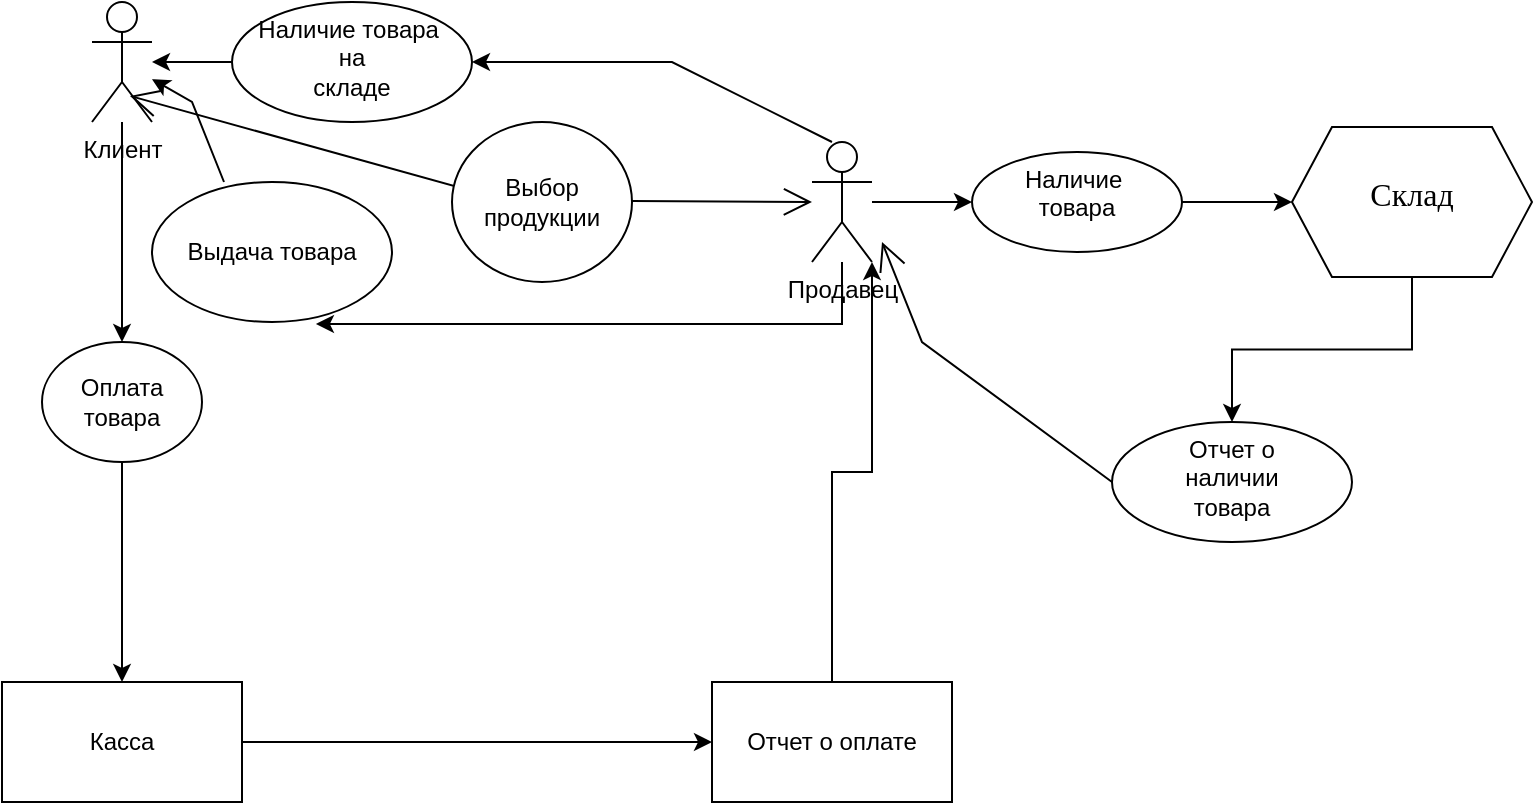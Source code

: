 <mxfile version="16.2.4" type="github" pages="6">
  <diagram id="Mg-7p7_yroY5iAryy3Pt" name="use case diagram">
    <mxGraphModel dx="1382" dy="764" grid="1" gridSize="10" guides="1" tooltips="1" connect="1" arrows="1" fold="1" page="1" pageScale="1" pageWidth="827" pageHeight="1169" math="0" shadow="0">
      <root>
        <mxCell id="0" />
        <mxCell id="1" parent="0" />
        <mxCell id="0DeJJJKvhB5ZLewfK-v5-3" value="" style="edgeStyle=orthogonalEdgeStyle;rounded=0;orthogonalLoop=1;jettySize=auto;html=1;" edge="1" parent="1" source="0DeJJJKvhB5ZLewfK-v5-1">
          <mxGeometry relative="1" as="geometry">
            <mxPoint x="85" y="190" as="targetPoint" />
            <Array as="points">
              <mxPoint x="85" y="180" />
            </Array>
          </mxGeometry>
        </mxCell>
        <mxCell id="0DeJJJKvhB5ZLewfK-v5-1" value="Клиент" style="shape=umlActor;verticalLabelPosition=bottom;verticalAlign=top;html=1;" vertex="1" parent="1">
          <mxGeometry x="70" y="20" width="30" height="60" as="geometry" />
        </mxCell>
        <mxCell id="0DeJJJKvhB5ZLewfK-v5-9" value="" style="edgeStyle=orthogonalEdgeStyle;rounded=0;orthogonalLoop=1;jettySize=auto;html=1;" edge="1" parent="1" source="0DeJJJKvhB5ZLewfK-v5-5">
          <mxGeometry relative="1" as="geometry">
            <mxPoint x="85" y="360" as="targetPoint" />
          </mxGeometry>
        </mxCell>
        <mxCell id="0DeJJJKvhB5ZLewfK-v5-5" value="Оплата товара" style="ellipse;whiteSpace=wrap;html=1;" vertex="1" parent="1">
          <mxGeometry x="45" y="190" width="80" height="60" as="geometry" />
        </mxCell>
        <mxCell id="0DeJJJKvhB5ZLewfK-v5-45" value="" style="edgeStyle=orthogonalEdgeStyle;rounded=0;orthogonalLoop=1;jettySize=auto;html=1;" edge="1" parent="1" source="0DeJJJKvhB5ZLewfK-v5-10" target="0DeJJJKvhB5ZLewfK-v5-44">
          <mxGeometry relative="1" as="geometry" />
        </mxCell>
        <mxCell id="0DeJJJKvhB5ZLewfK-v5-10" value="Касса" style="rounded=0;whiteSpace=wrap;html=1;" vertex="1" parent="1">
          <mxGeometry x="25" y="360" width="120" height="60" as="geometry" />
        </mxCell>
        <mxCell id="0DeJJJKvhB5ZLewfK-v5-13" value="" style="endArrow=classic;html=1;rounded=0;exitX=0.3;exitY=0;exitDx=0;exitDy=0;exitPerimeter=0;" edge="1" parent="1" source="0DeJJJKvhB5ZLewfK-v5-14" target="0DeJJJKvhB5ZLewfK-v5-1">
          <mxGeometry width="50" height="50" relative="1" as="geometry">
            <mxPoint x="180" y="100" as="sourcePoint" />
            <mxPoint x="195" y="20" as="targetPoint" />
            <Array as="points">
              <mxPoint x="120" y="70" />
            </Array>
          </mxGeometry>
        </mxCell>
        <mxCell id="0DeJJJKvhB5ZLewfK-v5-14" value="Выдача товара" style="ellipse;whiteSpace=wrap;html=1;" vertex="1" parent="1">
          <mxGeometry x="100" y="110" width="120" height="70" as="geometry" />
        </mxCell>
        <mxCell id="0DeJJJKvhB5ZLewfK-v5-24" value="" style="edgeStyle=orthogonalEdgeStyle;rounded=0;orthogonalLoop=1;jettySize=auto;html=1;" edge="1" parent="1" source="0DeJJJKvhB5ZLewfK-v5-18" target="0DeJJJKvhB5ZLewfK-v5-1">
          <mxGeometry relative="1" as="geometry" />
        </mxCell>
        <mxCell id="0DeJJJKvhB5ZLewfK-v5-18" value="Наличие товара&amp;nbsp;&lt;br&gt;на&lt;br&gt;складе" style="ellipse;whiteSpace=wrap;html=1;verticalAlign=top;" vertex="1" parent="1">
          <mxGeometry x="140" y="20" width="120" height="60" as="geometry" />
        </mxCell>
        <mxCell id="0DeJJJKvhB5ZLewfK-v5-25" value="" style="endArrow=open;endFill=1;endSize=12;html=1;rounded=0;entryX=0.633;entryY=0.783;entryDx=0;entryDy=0;entryPerimeter=0;" edge="1" parent="1" target="0DeJJJKvhB5ZLewfK-v5-1">
          <mxGeometry width="160" relative="1" as="geometry">
            <mxPoint x="280" y="120" as="sourcePoint" />
            <mxPoint x="320" y="90" as="targetPoint" />
          </mxGeometry>
        </mxCell>
        <mxCell id="0DeJJJKvhB5ZLewfK-v5-26" value="Выбор&lt;br&gt;продукции" style="ellipse;whiteSpace=wrap;html=1;" vertex="1" parent="1">
          <mxGeometry x="250" y="80" width="90" height="80" as="geometry" />
        </mxCell>
        <mxCell id="0DeJJJKvhB5ZLewfK-v5-27" value="" style="endArrow=open;endFill=1;endSize=12;html=1;rounded=0;" edge="1" parent="1">
          <mxGeometry width="160" relative="1" as="geometry">
            <mxPoint x="340" y="119.5" as="sourcePoint" />
            <mxPoint x="430" y="120" as="targetPoint" />
          </mxGeometry>
        </mxCell>
        <mxCell id="0DeJJJKvhB5ZLewfK-v5-32" value="" style="edgeStyle=orthogonalEdgeStyle;rounded=0;orthogonalLoop=1;jettySize=auto;html=1;entryX=0.683;entryY=1.014;entryDx=0;entryDy=0;entryPerimeter=0;" edge="1" parent="1" source="0DeJJJKvhB5ZLewfK-v5-28" target="0DeJJJKvhB5ZLewfK-v5-14">
          <mxGeometry relative="1" as="geometry">
            <mxPoint x="445" y="240" as="targetPoint" />
            <Array as="points">
              <mxPoint x="445" y="181" />
            </Array>
          </mxGeometry>
        </mxCell>
        <mxCell id="0DeJJJKvhB5ZLewfK-v5-51" value="" style="edgeStyle=orthogonalEdgeStyle;rounded=0;orthogonalLoop=1;jettySize=auto;html=1;" edge="1" parent="1" source="0DeJJJKvhB5ZLewfK-v5-28" target="0DeJJJKvhB5ZLewfK-v5-50">
          <mxGeometry relative="1" as="geometry" />
        </mxCell>
        <mxCell id="0DeJJJKvhB5ZLewfK-v5-28" value="Продавец" style="shape=umlActor;verticalLabelPosition=bottom;verticalAlign=top;html=1;" vertex="1" parent="1">
          <mxGeometry x="430" y="90" width="30" height="60" as="geometry" />
        </mxCell>
        <mxCell id="0DeJJJKvhB5ZLewfK-v5-41" value="" style="endArrow=classic;html=1;rounded=0;" edge="1" parent="1" target="0DeJJJKvhB5ZLewfK-v5-18">
          <mxGeometry width="50" height="50" relative="1" as="geometry">
            <mxPoint x="440" y="90" as="sourcePoint" />
            <mxPoint x="440" y="20" as="targetPoint" />
            <Array as="points">
              <mxPoint x="360" y="50" />
            </Array>
          </mxGeometry>
        </mxCell>
        <mxCell id="0DeJJJKvhB5ZLewfK-v5-47" value="" style="edgeStyle=orthogonalEdgeStyle;rounded=0;orthogonalLoop=1;jettySize=auto;html=1;" edge="1" parent="1" source="0DeJJJKvhB5ZLewfK-v5-44" target="0DeJJJKvhB5ZLewfK-v5-28">
          <mxGeometry relative="1" as="geometry">
            <mxPoint x="440" y="280" as="targetPoint" />
            <Array as="points">
              <mxPoint x="440" y="255" />
              <mxPoint x="460" y="255" />
            </Array>
          </mxGeometry>
        </mxCell>
        <mxCell id="0DeJJJKvhB5ZLewfK-v5-44" value="Отчет о оплате" style="rounded=0;whiteSpace=wrap;html=1;" vertex="1" parent="1">
          <mxGeometry x="380" y="360" width="120" height="60" as="geometry" />
        </mxCell>
        <mxCell id="0DeJJJKvhB5ZLewfK-v5-53" value="" style="edgeStyle=orthogonalEdgeStyle;rounded=0;orthogonalLoop=1;jettySize=auto;html=1;" edge="1" parent="1" source="0DeJJJKvhB5ZLewfK-v5-50" target="0DeJJJKvhB5ZLewfK-v5-52">
          <mxGeometry relative="1" as="geometry" />
        </mxCell>
        <mxCell id="0DeJJJKvhB5ZLewfK-v5-50" value="&lt;div&gt;&lt;span&gt;Наличие&amp;nbsp;&lt;/span&gt;&lt;/div&gt;&lt;div&gt;&lt;span&gt;товара&lt;/span&gt;&lt;/div&gt;" style="ellipse;whiteSpace=wrap;html=1;verticalAlign=top;align=center;" vertex="1" parent="1">
          <mxGeometry x="510" y="95" width="105" height="50" as="geometry" />
        </mxCell>
        <mxCell id="0DeJJJKvhB5ZLewfK-v5-55" value="" style="edgeStyle=orthogonalEdgeStyle;rounded=0;orthogonalLoop=1;jettySize=auto;html=1;fontFamily=Georgia;fontSize=14;" edge="1" parent="1" source="0DeJJJKvhB5ZLewfK-v5-52" target="0DeJJJKvhB5ZLewfK-v5-54">
          <mxGeometry relative="1" as="geometry" />
        </mxCell>
        <mxCell id="0DeJJJKvhB5ZLewfK-v5-52" value="&lt;font face=&quot;Comic Sans MS&quot;&gt;&lt;font style=&quot;font-size: 14px&quot;&gt;&lt;br&gt;&lt;/font&gt;&lt;font size=&quot;3&quot;&gt;Склад&lt;/font&gt;&lt;/font&gt;" style="shape=hexagon;perimeter=hexagonPerimeter2;whiteSpace=wrap;html=1;fixedSize=1;verticalAlign=top;" vertex="1" parent="1">
          <mxGeometry x="670" y="82.5" width="120" height="75" as="geometry" />
        </mxCell>
        <mxCell id="0DeJJJKvhB5ZLewfK-v5-54" value="Отчет о&lt;br&gt;наличии&lt;br&gt;товара" style="ellipse;whiteSpace=wrap;html=1;verticalAlign=top;" vertex="1" parent="1">
          <mxGeometry x="580" y="230" width="120" height="60" as="geometry" />
        </mxCell>
        <mxCell id="0DeJJJKvhB5ZLewfK-v5-59" value="" style="endArrow=open;endFill=1;endSize=12;html=1;rounded=0;fontFamily=Comic Sans MS;fontSize=14;exitX=0;exitY=0.5;exitDx=0;exitDy=0;" edge="1" parent="1" source="0DeJJJKvhB5ZLewfK-v5-54">
          <mxGeometry width="160" relative="1" as="geometry">
            <mxPoint x="495" y="230" as="sourcePoint" />
            <mxPoint x="465" y="140" as="targetPoint" />
            <Array as="points">
              <mxPoint x="485" y="190" />
            </Array>
          </mxGeometry>
        </mxCell>
      </root>
    </mxGraphModel>
  </diagram>
  <diagram id="jHaqy8f9fSbicsdTcTN1" name="Diagramm">
    <mxGraphModel dx="2209" dy="764" grid="1" gridSize="10" guides="1" tooltips="1" connect="1" arrows="1" fold="1" page="1" pageScale="1" pageWidth="827" pageHeight="1169" math="0" shadow="0">
      <root>
        <mxCell id="kf9sjzUpPVL5YNyt-hcT-0" />
        <mxCell id="kf9sjzUpPVL5YNyt-hcT-1" parent="kf9sjzUpPVL5YNyt-hcT-0" />
        <mxCell id="xIHFGPNqID9P1mUKi1tC-0" value="Потенциальный&lt;br&gt;клиент" style="shape=umlActor;verticalLabelPosition=bottom;verticalAlign=top;html=1;fontFamily=Comic Sans MS;fontSize=14;" vertex="1" parent="kf9sjzUpPVL5YNyt-hcT-1">
          <mxGeometry x="50" y="100" width="30" height="60" as="geometry" />
        </mxCell>
        <mxCell id="xIHFGPNqID9P1mUKi1tC-1" value="&lt;font style=&quot;font-size: 18px&quot;&gt;&lt;b&gt;&amp;nbsp; &amp;nbsp; &amp;nbsp; &amp;nbsp; &amp;nbsp; &amp;nbsp; &amp;nbsp; &amp;nbsp; &amp;nbsp; &amp;nbsp; &amp;nbsp; &amp;nbsp;Диаграмма взаимодействия&lt;/b&gt;&lt;/font&gt;" style="text;html=1;align=center;verticalAlign=middle;resizable=0;points=[];autosize=1;strokeColor=none;fillColor=none;fontSize=14;fontFamily=Comic Sans MS;" vertex="1" parent="kf9sjzUpPVL5YNyt-hcT-1">
          <mxGeometry x="125" y="10" width="450" height="20" as="geometry" />
        </mxCell>
        <mxCell id="xIHFGPNqID9P1mUKi1tC-4" value="Коммерческий&lt;br&gt;отдел" style="rounded=1;whiteSpace=wrap;html=1;fontFamily=Comic Sans MS;fontSize=12;" vertex="1" parent="kf9sjzUpPVL5YNyt-hcT-1">
          <mxGeometry x="140" y="90" width="120" height="60" as="geometry" />
        </mxCell>
        <mxCell id="xIHFGPNqID9P1mUKi1tC-18" value="" style="edgeStyle=orthogonalEdgeStyle;rounded=0;orthogonalLoop=1;jettySize=auto;html=1;fontFamily=Comic Sans MS;fontSize=12;" edge="1" parent="kf9sjzUpPVL5YNyt-hcT-1" source="xIHFGPNqID9P1mUKi1tC-5" target="xIHFGPNqID9P1mUKi1tC-15">
          <mxGeometry relative="1" as="geometry" />
        </mxCell>
        <mxCell id="xIHFGPNqID9P1mUKi1tC-5" value="Отдел обслуживания&lt;br&gt;и&lt;br&gt;сбыта" style="rounded=1;whiteSpace=wrap;html=1;fontFamily=Comic Sans MS;fontSize=12;" vertex="1" parent="kf9sjzUpPVL5YNyt-hcT-1">
          <mxGeometry x="290" y="90" width="120" height="60" as="geometry" />
        </mxCell>
        <mxCell id="xIHFGPNqID9P1mUKi1tC-19" value="" style="edgeStyle=orthogonalEdgeStyle;rounded=0;orthogonalLoop=1;jettySize=auto;html=1;fontFamily=Comic Sans MS;fontSize=12;" edge="1" parent="kf9sjzUpPVL5YNyt-hcT-1" source="xIHFGPNqID9P1mUKi1tC-6" target="xIHFGPNqID9P1mUKi1tC-16">
          <mxGeometry relative="1" as="geometry" />
        </mxCell>
        <mxCell id="xIHFGPNqID9P1mUKi1tC-6" value="Транспортно-&lt;br&gt;хозяйственный&lt;br&gt;участок" style="rounded=1;whiteSpace=wrap;html=1;fontFamily=Comic Sans MS;fontSize=12;" vertex="1" parent="kf9sjzUpPVL5YNyt-hcT-1">
          <mxGeometry x="450" y="90" width="120" height="60" as="geometry" />
        </mxCell>
        <mxCell id="xIHFGPNqID9P1mUKi1tC-7" value="Перевозчик" style="rounded=1;whiteSpace=wrap;html=1;fontFamily=Comic Sans MS;fontSize=12;" vertex="1" parent="kf9sjzUpPVL5YNyt-hcT-1">
          <mxGeometry x="610" y="90" width="120" height="60" as="geometry" />
        </mxCell>
        <mxCell id="xIHFGPNqID9P1mUKi1tC-22" style="edgeStyle=orthogonalEdgeStyle;rounded=0;orthogonalLoop=1;jettySize=auto;html=1;entryX=0.223;entryY=1.011;entryDx=0;entryDy=0;entryPerimeter=0;fontFamily=Comic Sans MS;fontSize=10;exitX=0.206;exitY=-0.078;exitDx=0;exitDy=0;exitPerimeter=0;" edge="1" parent="kf9sjzUpPVL5YNyt-hcT-1" source="xIHFGPNqID9P1mUKi1tC-8" target="xIHFGPNqID9P1mUKi1tC-15">
          <mxGeometry relative="1" as="geometry">
            <Array as="points">
              <mxPoint x="209" y="281" />
              <mxPoint x="209" y="279" />
            </Array>
          </mxGeometry>
        </mxCell>
        <mxCell id="xIHFGPNqID9P1mUKi1tC-8" value="" style="rounded=0;whiteSpace=wrap;html=1;fontFamily=Comic Sans MS;fontSize=12;rotation=90;" vertex="1" parent="kf9sjzUpPVL5YNyt-hcT-1">
          <mxGeometry x="-107.5" y="371.25" width="345" height="22.5" as="geometry" />
        </mxCell>
        <mxCell id="xIHFGPNqID9P1mUKi1tC-13" value="" style="endArrow=none;dashed=1;html=1;rounded=0;fontFamily=Comic Sans MS;fontSize=12;" edge="1" parent="kf9sjzUpPVL5YNyt-hcT-1">
          <mxGeometry width="50" height="50" relative="1" as="geometry">
            <mxPoint x="200" y="230" as="sourcePoint" />
            <mxPoint x="200" y="150" as="targetPoint" />
          </mxGeometry>
        </mxCell>
        <mxCell id="xIHFGPNqID9P1mUKi1tC-20" style="edgeStyle=orthogonalEdgeStyle;rounded=0;orthogonalLoop=1;jettySize=auto;html=1;entryX=0.099;entryY=0.011;entryDx=0;entryDy=0;entryPerimeter=0;fontFamily=Comic Sans MS;fontSize=12;" edge="1" parent="kf9sjzUpPVL5YNyt-hcT-1" target="xIHFGPNqID9P1mUKi1tC-8">
          <mxGeometry relative="1" as="geometry">
            <mxPoint x="180" y="244" as="sourcePoint" />
            <Array as="points">
              <mxPoint x="133" y="244" />
            </Array>
          </mxGeometry>
        </mxCell>
        <mxCell id="xIHFGPNqID9P1mUKi1tC-14" value="" style="rounded=0;whiteSpace=wrap;html=1;fontFamily=Comic Sans MS;fontSize=12;rotation=90;" vertex="1" parent="kf9sjzUpPVL5YNyt-hcT-1">
          <mxGeometry x="41.88" y="385.63" width="316.25" height="22.5" as="geometry" />
        </mxCell>
        <mxCell id="xIHFGPNqID9P1mUKi1tC-25" style="edgeStyle=orthogonalEdgeStyle;rounded=0;orthogonalLoop=1;jettySize=auto;html=1;entryX=0.484;entryY=-0.033;entryDx=0;entryDy=0;entryPerimeter=0;fontFamily=Comic Sans MS;fontSize=10;" edge="1" parent="kf9sjzUpPVL5YNyt-hcT-1" source="xIHFGPNqID9P1mUKi1tC-15" target="xIHFGPNqID9P1mUKi1tC-8">
          <mxGeometry relative="1" as="geometry">
            <Array as="points">
              <mxPoint x="200" y="377" />
              <mxPoint x="200" y="377" />
            </Array>
          </mxGeometry>
        </mxCell>
        <mxCell id="xIHFGPNqID9P1mUKi1tC-15" value="" style="rounded=0;whiteSpace=wrap;html=1;fontFamily=Comic Sans MS;fontSize=12;rotation=90;" vertex="1" parent="kf9sjzUpPVL5YNyt-hcT-1">
          <mxGeometry x="175" y="366.25" width="355" height="22.5" as="geometry" />
        </mxCell>
        <mxCell id="xIHFGPNqID9P1mUKi1tC-16" value="" style="rounded=0;whiteSpace=wrap;html=1;fontFamily=Comic Sans MS;fontSize=12;rotation=90;" vertex="1" parent="kf9sjzUpPVL5YNyt-hcT-1">
          <mxGeometry x="338.13" y="368.13" width="355" height="18.75" as="geometry" />
        </mxCell>
        <mxCell id="xIHFGPNqID9P1mUKi1tC-17" value="" style="rounded=0;whiteSpace=wrap;html=1;fontFamily=Comic Sans MS;fontSize=12;rotation=90;" vertex="1" parent="kf9sjzUpPVL5YNyt-hcT-1">
          <mxGeometry x="490.32" y="360.95" width="355" height="26.87" as="geometry" />
        </mxCell>
        <mxCell id="xIHFGPNqID9P1mUKi1tC-21" value="&lt;font style=&quot;font-size: 10px&quot;&gt;Поиск покупателей&lt;/font&gt;" style="text;html=1;align=center;verticalAlign=middle;resizable=0;points=[];autosize=1;strokeColor=none;fillColor=none;fontSize=12;fontFamily=Comic Sans MS;" vertex="1" parent="kf9sjzUpPVL5YNyt-hcT-1">
          <mxGeometry x="80" y="220" width="110" height="20" as="geometry" />
        </mxCell>
        <mxCell id="xIHFGPNqID9P1mUKi1tC-23" value="&amp;nbsp; &amp;nbsp; &amp;nbsp; &amp;nbsp; &amp;nbsp; &amp;nbsp; &amp;nbsp; &amp;nbsp; &amp;nbsp; &amp;nbsp; &amp;nbsp; &amp;nbsp; &amp;nbsp; &amp;nbsp; &amp;nbsp; Звонок в компанию" style="text;html=1;align=center;verticalAlign=middle;resizable=0;points=[];autosize=1;strokeColor=none;fillColor=none;fontSize=10;fontFamily=Comic Sans MS;" vertex="1" parent="kf9sjzUpPVL5YNyt-hcT-1">
          <mxGeometry x="-10" y="260" width="200" height="20" as="geometry" />
        </mxCell>
        <mxCell id="xIHFGPNqID9P1mUKi1tC-24" value="&amp;nbsp; &amp;nbsp; &amp;nbsp; &amp;nbsp; &amp;nbsp; &amp;nbsp; &amp;nbsp; &amp;nbsp; &amp;nbsp; &amp;nbsp; &amp;nbsp; &amp;nbsp; &amp;nbsp; &amp;nbsp; &amp;nbsp; &amp;nbsp; &amp;nbsp;и выбор товара" style="text;html=1;align=center;verticalAlign=middle;resizable=0;points=[];autosize=1;strokeColor=none;fillColor=none;fontSize=10;fontFamily=Comic Sans MS;" vertex="1" parent="kf9sjzUpPVL5YNyt-hcT-1">
          <mxGeometry x="125" y="260" width="190" height="20" as="geometry" />
        </mxCell>
        <mxCell id="xIHFGPNqID9P1mUKi1tC-26" value="&amp;nbsp; &amp;nbsp; &amp;nbsp; &amp;nbsp; &amp;nbsp; &amp;nbsp; &amp;nbsp; &amp;nbsp; &amp;nbsp; &amp;nbsp; &amp;nbsp; &amp;nbsp; &amp;nbsp; &amp;nbsp;Предоставление&amp;nbsp;" style="text;html=1;align=center;verticalAlign=middle;resizable=0;points=[];autosize=1;strokeColor=none;fillColor=none;fontSize=10;fontFamily=Comic Sans MS;" vertex="1" parent="kf9sjzUpPVL5YNyt-hcT-1">
          <mxGeometry y="360" width="180" height="20" as="geometry" />
        </mxCell>
        <mxCell id="xIHFGPNqID9P1mUKi1tC-28" value="&lt;br&gt;&amp;nbsp; &amp;nbsp; &amp;nbsp;&amp;nbsp;&lt;br&gt;&amp;nbsp; &amp;nbsp; &amp;nbsp; &amp;nbsp;информации об&lt;br&gt;&amp;nbsp; &amp;nbsp; &amp;nbsp;ассортименте" style="text;html=1;align=center;verticalAlign=middle;resizable=0;points=[];autosize=1;strokeColor=none;fillColor=none;fontSize=10;fontFamily=Comic Sans MS;" vertex="1" parent="kf9sjzUpPVL5YNyt-hcT-1">
          <mxGeometry x="205" y="325" width="110" height="50" as="geometry" />
        </mxCell>
        <mxCell id="xIHFGPNqID9P1mUKi1tC-31" value="" style="endArrow=classic;html=1;rounded=0;fontFamily=Comic Sans MS;fontSize=10;entryX=0.727;entryY=1.011;entryDx=0;entryDy=0;entryPerimeter=0;" edge="1" parent="kf9sjzUpPVL5YNyt-hcT-1" target="xIHFGPNqID9P1mUKi1tC-16">
          <mxGeometry width="50" height="50" relative="1" as="geometry">
            <mxPoint x="80" y="458.13" as="sourcePoint" />
            <mxPoint x="130" y="408.13" as="targetPoint" />
          </mxGeometry>
        </mxCell>
        <mxCell id="xIHFGPNqID9P1mUKi1tC-32" value="&amp;nbsp; &amp;nbsp; &amp;nbsp; &amp;nbsp; &amp;nbsp; &amp;nbsp; &amp;nbsp; &amp;nbsp; &amp;nbsp; &amp;nbsp; &amp;nbsp; &amp;nbsp; &amp;nbsp; &amp;nbsp; &amp;nbsp; &amp;nbsp; &amp;nbsp; &amp;nbsp; &amp;nbsp; &amp;nbsp;Оплата заказа&lt;br&gt;&amp;nbsp; &amp;nbsp; &amp;nbsp; &amp;nbsp; &amp;nbsp; &amp;nbsp; &amp;nbsp; &amp;nbsp; &amp;nbsp; &amp;nbsp; &amp;nbsp; &amp;nbsp; &amp;nbsp; &amp;nbsp; &amp;nbsp; &amp;nbsp; &amp;nbsp; &amp;nbsp; &amp;nbsp;и получение" style="text;html=1;align=center;verticalAlign=middle;resizable=0;points=[];autosize=1;strokeColor=none;fillColor=none;fontSize=10;fontFamily=Comic Sans MS;" vertex="1" parent="kf9sjzUpPVL5YNyt-hcT-1">
          <mxGeometry x="280" y="425" width="200" height="30" as="geometry" />
        </mxCell>
        <mxCell id="xIHFGPNqID9P1mUKi1tC-34" value="" style="endArrow=classic;html=1;rounded=0;fontFamily=Comic Sans MS;fontSize=10;entryX=0.904;entryY=0.011;entryDx=0;entryDy=0;entryPerimeter=0;" edge="1" parent="kf9sjzUpPVL5YNyt-hcT-1" target="xIHFGPNqID9P1mUKi1tC-8">
          <mxGeometry width="50" height="50" relative="1" as="geometry">
            <mxPoint x="650" y="522" as="sourcePoint" />
            <mxPoint x="650" y="470" as="targetPoint" />
          </mxGeometry>
        </mxCell>
        <mxCell id="xIHFGPNqID9P1mUKi1tC-35" value="&amp;nbsp; &amp;nbsp; &amp;nbsp; &amp;nbsp; &amp;nbsp; &amp;nbsp; &amp;nbsp; &amp;nbsp; &amp;nbsp; &amp;nbsp; &amp;nbsp; &amp;nbsp; &amp;nbsp; &amp;nbsp; &amp;nbsp; &amp;nbsp; &amp;nbsp; &amp;nbsp; Передача заказа клиенту," style="text;html=1;align=center;verticalAlign=middle;resizable=0;points=[];autosize=1;strokeColor=none;fillColor=none;fontSize=10;fontFamily=Comic Sans MS;" vertex="1" parent="kf9sjzUpPVL5YNyt-hcT-1">
          <mxGeometry x="255" y="490" width="250" height="20" as="geometry" />
        </mxCell>
        <mxCell id="xIHFGPNqID9P1mUKi1tC-37" value="&amp;nbsp; &amp;nbsp; &amp;nbsp; &amp;nbsp; &amp;nbsp; &amp;nbsp; &amp;nbsp; &amp;nbsp; &amp;nbsp; &amp;nbsp; &amp;nbsp; &amp;nbsp; &amp;nbsp; &amp;nbsp; &amp;nbsp; &amp;nbsp;&lt;br&gt;&lt;br&gt;&amp;nbsp; &amp;nbsp; &amp;nbsp; &amp;nbsp; &amp;nbsp; &amp;nbsp; &amp;nbsp; &amp;nbsp; &amp;nbsp; &amp;nbsp; &amp;nbsp; &amp;nbsp; &amp;nbsp; &amp;nbsp; &amp;nbsp; получение денег" style="text;html=1;align=center;verticalAlign=middle;resizable=0;points=[];autosize=1;strokeColor=none;fillColor=none;fontSize=10;fontFamily=Comic Sans MS;" vertex="1" parent="kf9sjzUpPVL5YNyt-hcT-1">
          <mxGeometry x="445" y="470" width="190" height="40" as="geometry" />
        </mxCell>
        <mxCell id="xIHFGPNqID9P1mUKi1tC-40" value="&lt;br&gt;&amp;nbsp; &amp;nbsp; &amp;nbsp; &amp;nbsp; &amp;nbsp; &amp;nbsp; &amp;nbsp; &amp;nbsp; &amp;nbsp; &amp;nbsp; &amp;nbsp; &amp;nbsp; &amp;nbsp;&amp;nbsp;" style="text;html=1;align=center;verticalAlign=middle;resizable=0;points=[];autosize=1;strokeColor=none;fillColor=none;fontSize=10;fontFamily=Comic Sans MS;" vertex="1" parent="kf9sjzUpPVL5YNyt-hcT-1">
          <mxGeometry x="495" y="315" width="90" height="30" as="geometry" />
        </mxCell>
        <mxCell id="xIHFGPNqID9P1mUKi1tC-41" value="" style="endArrow=classic;html=1;rounded=0;fontFamily=Comic Sans MS;fontSize=10;entryX=0.42;entryY=0.94;entryDx=0;entryDy=0;entryPerimeter=0;" edge="1" parent="kf9sjzUpPVL5YNyt-hcT-1" target="xIHFGPNqID9P1mUKi1tC-17">
          <mxGeometry width="50" height="50" relative="1" as="geometry">
            <mxPoint x="525" y="345" as="sourcePoint" />
            <mxPoint x="575" y="295" as="targetPoint" />
          </mxGeometry>
        </mxCell>
        <mxCell id="xIHFGPNqID9P1mUKi1tC-42" value="&lt;br&gt;&lt;br&gt;&lt;br&gt;&amp;nbsp; &amp;nbsp; &amp;nbsp; &lt;br&gt;&amp;nbsp; &amp;nbsp; &amp;nbsp; &amp;nbsp; Снаряжение грузом&lt;br&gt;&amp;nbsp; &amp;nbsp; &amp;nbsp; и&lt;br&gt;&amp;nbsp; &amp;nbsp; &amp;nbsp; &amp;nbsp; &amp;nbsp;инструкций" style="text;html=1;align=center;verticalAlign=middle;resizable=0;points=[];autosize=1;strokeColor=none;fillColor=none;fontSize=10;fontFamily=Comic Sans MS;" vertex="1" parent="kf9sjzUpPVL5YNyt-hcT-1">
          <mxGeometry x="505" y="255" width="130" height="90" as="geometry" />
        </mxCell>
        <mxCell id="xIHFGPNqID9P1mUKi1tC-44" value="" style="endArrow=classic;html=1;rounded=0;fontFamily=Comic Sans MS;fontSize=10;entryX=0.015;entryY=0.278;entryDx=0;entryDy=0;entryPerimeter=0;" edge="1" parent="kf9sjzUpPVL5YNyt-hcT-1" target="xIHFGPNqID9P1mUKi1tC-42">
          <mxGeometry width="50" height="50" relative="1" as="geometry">
            <mxPoint x="364" y="280" as="sourcePoint" />
            <mxPoint x="414" y="230" as="targetPoint" />
          </mxGeometry>
        </mxCell>
        <mxCell id="xIHFGPNqID9P1mUKi1tC-45" value="&amp;nbsp; &amp;nbsp; &amp;nbsp; &amp;nbsp; &amp;nbsp; &amp;nbsp; &amp;nbsp; &amp;nbsp; &amp;nbsp; &amp;nbsp; &amp;nbsp; &amp;nbsp; &amp;nbsp; &amp;nbsp; &amp;nbsp; &amp;nbsp; &amp;nbsp; &amp;nbsp;Предоставление информации&lt;br&gt;&amp;nbsp; &amp;nbsp; &amp;nbsp; &amp;nbsp; &amp;nbsp; &amp;nbsp; &amp;nbsp; &amp;nbsp; &amp;nbsp; &amp;nbsp; &amp;nbsp; &amp;nbsp; &amp;nbsp; &amp;nbsp; &amp;nbsp; &amp;nbsp; &amp;nbsp; &amp;nbsp; &amp;nbsp; о&lt;br&gt;&amp;nbsp; &amp;nbsp; &amp;nbsp; &amp;nbsp; &amp;nbsp; &amp;nbsp; &amp;nbsp; &amp;nbsp; &amp;nbsp; &amp;nbsp; &amp;nbsp; &amp;nbsp; &amp;nbsp; &amp;nbsp; &amp;nbsp; &amp;nbsp; &amp;nbsp; &amp;nbsp; &amp;nbsp; заказе и клиенте" style="text;html=1;align=center;verticalAlign=middle;resizable=0;points=[];autosize=1;strokeColor=none;fillColor=none;fontSize=10;fontFamily=Comic Sans MS;" vertex="1" parent="kf9sjzUpPVL5YNyt-hcT-1">
          <mxGeometry x="245" y="220" width="270" height="40" as="geometry" />
        </mxCell>
        <mxCell id="xIHFGPNqID9P1mUKi1tC-46" value="" style="endArrow=classic;html=1;rounded=0;fontFamily=Comic Sans MS;fontSize=10;" edge="1" parent="kf9sjzUpPVL5YNyt-hcT-1" target="xIHFGPNqID9P1mUKi1tC-47">
          <mxGeometry width="50" height="50" relative="1" as="geometry">
            <mxPoint x="364" y="380" as="sourcePoint" />
            <mxPoint x="400" y="380" as="targetPoint" />
          </mxGeometry>
        </mxCell>
        <mxCell id="xIHFGPNqID9P1mUKi1tC-49" value="" style="edgeStyle=orthogonalEdgeStyle;rounded=0;orthogonalLoop=1;jettySize=auto;html=1;fontFamily=Comic Sans MS;fontSize=10;" edge="1" parent="kf9sjzUpPVL5YNyt-hcT-1" source="xIHFGPNqID9P1mUKi1tC-47">
          <mxGeometry relative="1" as="geometry">
            <mxPoint x="650" y="383" as="targetPoint" />
          </mxGeometry>
        </mxCell>
        <mxCell id="xIHFGPNqID9P1mUKi1tC-47" value="Заказ" style="rounded=0;whiteSpace=wrap;html=1;fontFamily=Comic Sans MS;fontSize=10;" vertex="1" parent="kf9sjzUpPVL5YNyt-hcT-1">
          <mxGeometry x="375" y="352.5" width="65" height="60" as="geometry" />
        </mxCell>
        <mxCell id="xIHFGPNqID9P1mUKi1tC-50" value="&amp;nbsp; &amp;nbsp; &amp;nbsp; &amp;nbsp; &amp;nbsp; &amp;nbsp; &amp;nbsp; &lt;br&gt;&amp;nbsp; &amp;nbsp; &amp;nbsp; &amp;nbsp; &lt;br&gt;&amp;nbsp; &amp;nbsp; &amp;nbsp; &amp;nbsp; &amp;nbsp; &amp;nbsp; &amp;nbsp; &amp;nbsp; Создать()" style="text;html=1;align=center;verticalAlign=middle;resizable=0;points=[];autosize=1;strokeColor=none;fillColor=none;fontSize=10;fontFamily=Comic Sans MS;" vertex="1" parent="kf9sjzUpPVL5YNyt-hcT-1">
          <mxGeometry x="325" y="310" width="110" height="40" as="geometry" />
        </mxCell>
        <mxCell id="VdGTEWWh9yA-w1CZP-0m-0" value="" style="edgeStyle=orthogonalEdgeStyle;rounded=0;orthogonalLoop=1;jettySize=auto;html=1;" edge="1" parent="kf9sjzUpPVL5YNyt-hcT-1" source="VdGTEWWh9yA-w1CZP-0m-1">
          <mxGeometry relative="1" as="geometry">
            <mxPoint x="100" y="770" as="targetPoint" />
            <Array as="points">
              <mxPoint x="100" y="760" />
            </Array>
          </mxGeometry>
        </mxCell>
        <mxCell id="VdGTEWWh9yA-w1CZP-0m-1" value="Клиент" style="shape=umlActor;verticalLabelPosition=bottom;verticalAlign=top;html=1;" vertex="1" parent="kf9sjzUpPVL5YNyt-hcT-1">
          <mxGeometry x="85" y="600" width="30" height="60" as="geometry" />
        </mxCell>
        <mxCell id="VdGTEWWh9yA-w1CZP-0m-2" value="" style="edgeStyle=orthogonalEdgeStyle;rounded=0;orthogonalLoop=1;jettySize=auto;html=1;" edge="1" parent="kf9sjzUpPVL5YNyt-hcT-1" source="VdGTEWWh9yA-w1CZP-0m-3">
          <mxGeometry relative="1" as="geometry">
            <mxPoint x="100" y="940" as="targetPoint" />
          </mxGeometry>
        </mxCell>
        <mxCell id="VdGTEWWh9yA-w1CZP-0m-3" value="Оплата товара" style="ellipse;whiteSpace=wrap;html=1;" vertex="1" parent="kf9sjzUpPVL5YNyt-hcT-1">
          <mxGeometry x="60" y="770" width="80" height="60" as="geometry" />
        </mxCell>
        <mxCell id="VdGTEWWh9yA-w1CZP-0m-4" value="" style="edgeStyle=orthogonalEdgeStyle;rounded=0;orthogonalLoop=1;jettySize=auto;html=1;" edge="1" parent="kf9sjzUpPVL5YNyt-hcT-1" source="VdGTEWWh9yA-w1CZP-0m-5" target="VdGTEWWh9yA-w1CZP-0m-18">
          <mxGeometry relative="1" as="geometry" />
        </mxCell>
        <mxCell id="VdGTEWWh9yA-w1CZP-0m-5" value="Касса" style="rounded=0;whiteSpace=wrap;html=1;" vertex="1" parent="kf9sjzUpPVL5YNyt-hcT-1">
          <mxGeometry x="40" y="940" width="120" height="60" as="geometry" />
        </mxCell>
        <mxCell id="VdGTEWWh9yA-w1CZP-0m-6" value="" style="endArrow=classic;html=1;rounded=0;exitX=0.3;exitY=0;exitDx=0;exitDy=0;exitPerimeter=0;" edge="1" parent="kf9sjzUpPVL5YNyt-hcT-1" source="VdGTEWWh9yA-w1CZP-0m-7" target="VdGTEWWh9yA-w1CZP-0m-1">
          <mxGeometry width="50" height="50" relative="1" as="geometry">
            <mxPoint x="195" y="680" as="sourcePoint" />
            <mxPoint x="210" y="600" as="targetPoint" />
            <Array as="points">
              <mxPoint x="135" y="650" />
            </Array>
          </mxGeometry>
        </mxCell>
        <mxCell id="VdGTEWWh9yA-w1CZP-0m-7" value="Выдача товара" style="ellipse;whiteSpace=wrap;html=1;" vertex="1" parent="kf9sjzUpPVL5YNyt-hcT-1">
          <mxGeometry x="115" y="690" width="120" height="70" as="geometry" />
        </mxCell>
        <mxCell id="VdGTEWWh9yA-w1CZP-0m-8" value="" style="edgeStyle=orthogonalEdgeStyle;rounded=0;orthogonalLoop=1;jettySize=auto;html=1;" edge="1" parent="kf9sjzUpPVL5YNyt-hcT-1" source="VdGTEWWh9yA-w1CZP-0m-9" target="VdGTEWWh9yA-w1CZP-0m-1">
          <mxGeometry relative="1" as="geometry" />
        </mxCell>
        <mxCell id="VdGTEWWh9yA-w1CZP-0m-9" value="Наличие товара&amp;nbsp;&lt;br&gt;на&lt;br&gt;складе" style="ellipse;whiteSpace=wrap;html=1;verticalAlign=top;" vertex="1" parent="kf9sjzUpPVL5YNyt-hcT-1">
          <mxGeometry x="155" y="600" width="120" height="60" as="geometry" />
        </mxCell>
        <mxCell id="VdGTEWWh9yA-w1CZP-0m-10" value="" style="endArrow=open;endFill=1;endSize=12;html=1;rounded=0;entryX=0.633;entryY=0.783;entryDx=0;entryDy=0;entryPerimeter=0;" edge="1" parent="kf9sjzUpPVL5YNyt-hcT-1" target="VdGTEWWh9yA-w1CZP-0m-1">
          <mxGeometry width="160" relative="1" as="geometry">
            <mxPoint x="295" y="700" as="sourcePoint" />
            <mxPoint x="335" y="670" as="targetPoint" />
          </mxGeometry>
        </mxCell>
        <mxCell id="VdGTEWWh9yA-w1CZP-0m-11" value="Выбор&lt;br&gt;продукции" style="ellipse;whiteSpace=wrap;html=1;" vertex="1" parent="kf9sjzUpPVL5YNyt-hcT-1">
          <mxGeometry x="265" y="660" width="90" height="80" as="geometry" />
        </mxCell>
        <mxCell id="VdGTEWWh9yA-w1CZP-0m-12" value="" style="endArrow=open;endFill=1;endSize=12;html=1;rounded=0;" edge="1" parent="kf9sjzUpPVL5YNyt-hcT-1">
          <mxGeometry width="160" relative="1" as="geometry">
            <mxPoint x="355" y="699.5" as="sourcePoint" />
            <mxPoint x="445" y="700" as="targetPoint" />
          </mxGeometry>
        </mxCell>
        <mxCell id="VdGTEWWh9yA-w1CZP-0m-13" value="" style="edgeStyle=orthogonalEdgeStyle;rounded=0;orthogonalLoop=1;jettySize=auto;html=1;entryX=0.683;entryY=1.014;entryDx=0;entryDy=0;entryPerimeter=0;" edge="1" parent="kf9sjzUpPVL5YNyt-hcT-1" source="VdGTEWWh9yA-w1CZP-0m-15" target="VdGTEWWh9yA-w1CZP-0m-7">
          <mxGeometry relative="1" as="geometry">
            <mxPoint x="460" y="820" as="targetPoint" />
            <Array as="points">
              <mxPoint x="460" y="761" />
            </Array>
          </mxGeometry>
        </mxCell>
        <mxCell id="VdGTEWWh9yA-w1CZP-0m-14" value="" style="edgeStyle=orthogonalEdgeStyle;rounded=0;orthogonalLoop=1;jettySize=auto;html=1;" edge="1" parent="kf9sjzUpPVL5YNyt-hcT-1" source="VdGTEWWh9yA-w1CZP-0m-15" target="VdGTEWWh9yA-w1CZP-0m-20">
          <mxGeometry relative="1" as="geometry" />
        </mxCell>
        <mxCell id="VdGTEWWh9yA-w1CZP-0m-15" value="Продавец" style="shape=umlActor;verticalLabelPosition=bottom;verticalAlign=top;html=1;" vertex="1" parent="kf9sjzUpPVL5YNyt-hcT-1">
          <mxGeometry x="445" y="670" width="30" height="60" as="geometry" />
        </mxCell>
        <mxCell id="VdGTEWWh9yA-w1CZP-0m-16" value="" style="endArrow=classic;html=1;rounded=0;" edge="1" parent="kf9sjzUpPVL5YNyt-hcT-1" target="VdGTEWWh9yA-w1CZP-0m-9">
          <mxGeometry width="50" height="50" relative="1" as="geometry">
            <mxPoint x="455" y="670" as="sourcePoint" />
            <mxPoint x="455" y="600" as="targetPoint" />
            <Array as="points">
              <mxPoint x="375" y="630" />
            </Array>
          </mxGeometry>
        </mxCell>
        <mxCell id="VdGTEWWh9yA-w1CZP-0m-17" value="" style="edgeStyle=orthogonalEdgeStyle;rounded=0;orthogonalLoop=1;jettySize=auto;html=1;" edge="1" parent="kf9sjzUpPVL5YNyt-hcT-1" source="VdGTEWWh9yA-w1CZP-0m-18" target="VdGTEWWh9yA-w1CZP-0m-15">
          <mxGeometry relative="1" as="geometry">
            <mxPoint x="455" y="860" as="targetPoint" />
            <Array as="points">
              <mxPoint x="455" y="835" />
              <mxPoint x="475" y="835" />
            </Array>
          </mxGeometry>
        </mxCell>
        <mxCell id="VdGTEWWh9yA-w1CZP-0m-18" value="Отчет о оплате" style="rounded=0;whiteSpace=wrap;html=1;" vertex="1" parent="kf9sjzUpPVL5YNyt-hcT-1">
          <mxGeometry x="395" y="940" width="120" height="60" as="geometry" />
        </mxCell>
        <mxCell id="VdGTEWWh9yA-w1CZP-0m-19" value="" style="edgeStyle=orthogonalEdgeStyle;rounded=0;orthogonalLoop=1;jettySize=auto;html=1;" edge="1" parent="kf9sjzUpPVL5YNyt-hcT-1" source="VdGTEWWh9yA-w1CZP-0m-20" target="VdGTEWWh9yA-w1CZP-0m-22">
          <mxGeometry relative="1" as="geometry" />
        </mxCell>
        <mxCell id="VdGTEWWh9yA-w1CZP-0m-20" value="&lt;div&gt;&lt;span&gt;Наличие&amp;nbsp;&lt;/span&gt;&lt;/div&gt;&lt;div&gt;&lt;span&gt;товара&lt;/span&gt;&lt;/div&gt;" style="ellipse;whiteSpace=wrap;html=1;verticalAlign=top;align=center;" vertex="1" parent="kf9sjzUpPVL5YNyt-hcT-1">
          <mxGeometry x="525" y="675" width="105" height="50" as="geometry" />
        </mxCell>
        <mxCell id="VdGTEWWh9yA-w1CZP-0m-21" value="" style="edgeStyle=orthogonalEdgeStyle;rounded=0;orthogonalLoop=1;jettySize=auto;html=1;fontFamily=Georgia;fontSize=14;" edge="1" parent="kf9sjzUpPVL5YNyt-hcT-1" source="VdGTEWWh9yA-w1CZP-0m-22" target="VdGTEWWh9yA-w1CZP-0m-23">
          <mxGeometry relative="1" as="geometry" />
        </mxCell>
        <mxCell id="VdGTEWWh9yA-w1CZP-0m-22" value="&lt;font face=&quot;Comic Sans MS&quot;&gt;&lt;font style=&quot;font-size: 14px&quot;&gt;&lt;br&gt;&lt;/font&gt;&lt;font size=&quot;3&quot;&gt;Склад&lt;/font&gt;&lt;/font&gt;" style="shape=hexagon;perimeter=hexagonPerimeter2;whiteSpace=wrap;html=1;fixedSize=1;verticalAlign=top;" vertex="1" parent="kf9sjzUpPVL5YNyt-hcT-1">
          <mxGeometry x="685" y="662.5" width="120" height="75" as="geometry" />
        </mxCell>
        <mxCell id="VdGTEWWh9yA-w1CZP-0m-23" value="Отчет о&lt;br&gt;наличии&lt;br&gt;товара" style="ellipse;whiteSpace=wrap;html=1;verticalAlign=top;" vertex="1" parent="kf9sjzUpPVL5YNyt-hcT-1">
          <mxGeometry x="595" y="810" width="120" height="60" as="geometry" />
        </mxCell>
        <mxCell id="VdGTEWWh9yA-w1CZP-0m-24" value="" style="endArrow=open;endFill=1;endSize=12;html=1;rounded=0;fontFamily=Comic Sans MS;fontSize=14;exitX=0;exitY=0.5;exitDx=0;exitDy=0;" edge="1" parent="kf9sjzUpPVL5YNyt-hcT-1" source="VdGTEWWh9yA-w1CZP-0m-23">
          <mxGeometry width="160" relative="1" as="geometry">
            <mxPoint x="510" y="810" as="sourcePoint" />
            <mxPoint x="480" y="720" as="targetPoint" />
            <Array as="points">
              <mxPoint x="500" y="770" />
            </Array>
          </mxGeometry>
        </mxCell>
        <mxCell id="VdGTEWWh9yA-w1CZP-0m-25" value="&lt;br&gt;" style="text;html=1;align=center;verticalAlign=middle;resizable=0;points=[];autosize=1;strokeColor=none;fillColor=none;fontSize=10;fontFamily=Comic Sans MS;" vertex="1" parent="kf9sjzUpPVL5YNyt-hcT-1">
          <mxGeometry x="250" y="1080" width="20" height="20" as="geometry" />
        </mxCell>
        <mxCell id="OAmN7OPpZBYQlEwuYxZU-0" value="&lt;font style=&quot;font-size: 24px&quot;&gt;&amp;nbsp; &amp;nbsp; &amp;nbsp; &amp;nbsp; &amp;nbsp; &amp;nbsp; &amp;nbsp; &amp;nbsp; &amp;nbsp; &amp;nbsp; &amp;nbsp; &amp;nbsp; &amp;nbsp; &amp;nbsp; &amp;nbsp;Диаграмма классов&lt;/font&gt;" style="text;html=1;align=center;verticalAlign=middle;resizable=0;points=[];autosize=1;strokeColor=none;fillColor=none;fontSize=10;fontFamily=Comic Sans MS;" vertex="1" parent="kf9sjzUpPVL5YNyt-hcT-1">
          <mxGeometry x="45" y="1060" width="450" height="20" as="geometry" />
        </mxCell>
        <mxCell id="OAmN7OPpZBYQlEwuYxZU-21" value="" style="edgeStyle=orthogonalEdgeStyle;rounded=0;orthogonalLoop=1;jettySize=auto;html=1;fontFamily=Comic Sans MS;fontSize=24;" edge="1" parent="kf9sjzUpPVL5YNyt-hcT-1" source="OAmN7OPpZBYQlEwuYxZU-18" target="OAmN7OPpZBYQlEwuYxZU-20">
          <mxGeometry relative="1" as="geometry" />
        </mxCell>
        <mxCell id="OAmN7OPpZBYQlEwuYxZU-18" value="&lt;p style=&quot;margin: 0px ; margin-top: 4px ; text-align: center&quot;&gt;&lt;b&gt;Заказ&lt;/b&gt;&lt;/p&gt;&lt;hr size=&quot;1&quot;&gt;&lt;p style=&quot;margin: 0px ; margin-left: 4px&quot;&gt;- дата получения:Date&lt;/p&gt;&lt;p style=&quot;margin: 0px ; margin-left: 4px&quot;&gt;- Оплачен:Boolean&lt;/p&gt;&lt;p style=&quot;margin: 0px ; margin-left: 4px&quot;&gt;-номер:String&lt;/p&gt;&lt;p style=&quot;margin: 0px ; margin-left: 4px&quot;&gt;-цена:Decimal&lt;/p&gt;&lt;hr size=&quot;1&quot;&gt;&lt;p style=&quot;margin: 0px ; margin-left: 4px&quot;&gt;+ Отправить()&lt;/p&gt;&lt;p style=&quot;margin: 0px ; margin-left: 4px&quot;&gt;+Закрыть()&lt;/p&gt;&lt;p style=&quot;margin: 0px ; margin-left: 4px&quot;&gt;+Приготовиться()&lt;/p&gt;" style="verticalAlign=top;align=left;overflow=fill;fontSize=12;fontFamily=Helvetica;html=1;" vertex="1" parent="kf9sjzUpPVL5YNyt-hcT-1">
          <mxGeometry x="10" y="1110" width="140" height="160" as="geometry" />
        </mxCell>
        <mxCell id="OAmN7OPpZBYQlEwuYxZU-20" value="&lt;p style=&quot;margin: 0px ; margin-top: 4px ; text-align: center&quot;&gt;&lt;b&gt;Клиент&lt;/b&gt;&lt;/p&gt;&lt;hr size=&quot;1&quot;&gt;&lt;p style=&quot;margin: 0px ; margin-left: 4px&quot;&gt;- Имя:String&lt;/p&gt;&lt;p style=&quot;margin: 0px ; margin-left: 4px&quot;&gt;-Адрес:String&lt;/p&gt;&lt;hr size=&quot;1&quot;&gt;&lt;p style=&quot;margin: 0px ; margin-left: 4px&quot;&gt;+ Кредитный рейтинг():String&lt;/p&gt;&lt;p style=&quot;margin: 0px ; margin-left: 4px&quot;&gt;&lt;br&gt;&lt;/p&gt;&lt;p style=&quot;margin: 0px ; margin-left: 4px&quot;&gt;&lt;br&gt;&lt;/p&gt;" style="verticalAlign=top;align=left;overflow=fill;fontSize=12;fontFamily=Helvetica;html=1;" vertex="1" parent="kf9sjzUpPVL5YNyt-hcT-1">
          <mxGeometry x="480" y="1120" width="170" height="100" as="geometry" />
        </mxCell>
        <mxCell id="OAmN7OPpZBYQlEwuYxZU-22" value="" style="endArrow=none;html=1;rounded=0;fontFamily=Comic Sans MS;fontSize=24;" edge="1" parent="kf9sjzUpPVL5YNyt-hcT-1">
          <mxGeometry width="50" height="50" relative="1" as="geometry">
            <mxPoint x="75" y="1360" as="sourcePoint" />
            <mxPoint x="75" y="1270" as="targetPoint" />
          </mxGeometry>
        </mxCell>
        <mxCell id="OAmN7OPpZBYQlEwuYxZU-28" value="" style="edgeStyle=orthogonalEdgeStyle;rounded=0;orthogonalLoop=1;jettySize=auto;html=1;fontFamily=Comic Sans MS;fontSize=24;" edge="1" parent="kf9sjzUpPVL5YNyt-hcT-1" source="OAmN7OPpZBYQlEwuYxZU-23" target="OAmN7OPpZBYQlEwuYxZU-26">
          <mxGeometry relative="1" as="geometry">
            <mxPoint x="250" y="1530" as="targetPoint" />
          </mxGeometry>
        </mxCell>
        <mxCell id="OAmN7OPpZBYQlEwuYxZU-23" value="&lt;p style=&quot;margin: 0px ; margin-top: 4px ; text-align: center&quot;&gt;&lt;b&gt;Строка заказа&lt;/b&gt;&lt;/p&gt;&lt;hr size=&quot;1&quot;&gt;&lt;p style=&quot;margin: 0px ; margin-left: 4px&quot;&gt;- Количество:Int&lt;/p&gt;&lt;p style=&quot;margin: 0px ; margin-left: 4px&quot;&gt;-Цена :Decimal&lt;/p&gt;&lt;p style=&quot;margin: 0px ; margin-left: 4px&quot;&gt;-Обслужен:bool&lt;/p&gt;&lt;hr size=&quot;1&quot;&gt;&lt;p style=&quot;margin: 0px ; margin-left: 4px&quot;&gt;&lt;br&gt;&lt;/p&gt;&lt;p style=&quot;margin: 0px ; margin-left: 4px&quot;&gt;&lt;br&gt;&lt;/p&gt;&lt;p style=&quot;margin: 0px ; margin-left: 4px&quot;&gt;&lt;br&gt;&lt;/p&gt;" style="verticalAlign=top;align=left;overflow=fill;fontSize=12;fontFamily=Helvetica;html=1;" vertex="1" parent="kf9sjzUpPVL5YNyt-hcT-1">
          <mxGeometry x="-10" y="1360" width="170" height="110" as="geometry" />
        </mxCell>
        <mxCell id="OAmN7OPpZBYQlEwuYxZU-26" value="&lt;p style=&quot;margin: 0px ; margin-top: 4px ; text-align: center&quot;&gt;&lt;b&gt;Продукт&lt;/b&gt;&lt;/p&gt;&lt;hr size=&quot;1&quot;&gt;&lt;p style=&quot;margin: 0px ; margin-left: 4px&quot;&gt;&lt;br&gt;&lt;/p&gt;&lt;hr size=&quot;1&quot;&gt;&lt;p style=&quot;margin: 0px ; margin-left: 4px&quot;&gt;&lt;br&gt;&lt;/p&gt;&lt;p style=&quot;margin: 0px ; margin-left: 4px&quot;&gt;&lt;br&gt;&lt;/p&gt;&lt;p style=&quot;margin: 0px ; margin-left: 4px&quot;&gt;&lt;br&gt;&lt;/p&gt;" style="verticalAlign=top;align=left;overflow=fill;fontSize=12;fontFamily=Helvetica;html=1;" vertex="1" parent="kf9sjzUpPVL5YNyt-hcT-1">
          <mxGeometry x="345" y="1470" width="170" height="90" as="geometry" />
        </mxCell>
        <mxCell id="OAmN7OPpZBYQlEwuYxZU-32" value="" style="edgeStyle=orthogonalEdgeStyle;rounded=0;orthogonalLoop=1;jettySize=auto;html=1;fontFamily=Comic Sans MS;fontSize=24;entryX=0.171;entryY=1.05;entryDx=0;entryDy=0;entryPerimeter=0;" edge="1" parent="kf9sjzUpPVL5YNyt-hcT-1" source="OAmN7OPpZBYQlEwuYxZU-29" target="OAmN7OPpZBYQlEwuYxZU-20">
          <mxGeometry relative="1" as="geometry">
            <mxPoint x="352.5" y="1190" as="targetPoint" />
          </mxGeometry>
        </mxCell>
        <mxCell id="OAmN7OPpZBYQlEwuYxZU-29" value="&lt;p style=&quot;margin: 0px ; margin-top: 4px ; text-align: center&quot;&gt;&lt;b&gt;Постоянный клиент&lt;/b&gt;&lt;/p&gt;&lt;hr size=&quot;1&quot;&gt;&lt;p style=&quot;margin: 0px ; margin-left: 4px&quot;&gt;- Номер контракта:Int&lt;/p&gt;&lt;p style=&quot;margin: 0px ; margin-left: 4px&quot;&gt;-Кредитный рейтинг:string&lt;/p&gt;&lt;p style=&quot;margin: 0px ; margin-left: 4px&quot;&gt;Кредитный лимит:int&lt;/p&gt;&lt;hr size=&quot;1&quot;&gt;&lt;p style=&quot;margin: 0px ; margin-left: 4px&quot;&gt;&lt;br&gt;&lt;/p&gt;&lt;p style=&quot;margin: 0px ; margin-left: 4px&quot;&gt;&lt;br&gt;&lt;/p&gt;&lt;p style=&quot;margin: 0px ; margin-left: 4px&quot;&gt;&lt;br&gt;&lt;/p&gt;" style="verticalAlign=top;align=left;overflow=fill;fontSize=12;fontFamily=Helvetica;html=1;" vertex="1" parent="kf9sjzUpPVL5YNyt-hcT-1">
          <mxGeometry x="267.5" y="1290" width="170" height="110" as="geometry" />
        </mxCell>
        <mxCell id="OAmN7OPpZBYQlEwuYxZU-34" value="" style="edgeStyle=orthogonalEdgeStyle;rounded=0;orthogonalLoop=1;jettySize=auto;html=1;fontFamily=Comic Sans MS;fontSize=24;entryX=0.5;entryY=1;entryDx=0;entryDy=0;" edge="1" parent="kf9sjzUpPVL5YNyt-hcT-1" source="OAmN7OPpZBYQlEwuYxZU-30" target="OAmN7OPpZBYQlEwuYxZU-20">
          <mxGeometry relative="1" as="geometry">
            <mxPoint x="555" y="1340" as="targetPoint" />
            <Array as="points">
              <mxPoint x="565" y="1340" />
            </Array>
          </mxGeometry>
        </mxCell>
        <mxCell id="OAmN7OPpZBYQlEwuYxZU-30" value="&lt;p style=&quot;margin: 0px ; margin-top: 4px ; text-align: center&quot;&gt;&lt;b&gt;Частный клиент&lt;/b&gt;&lt;/p&gt;&lt;hr size=&quot;1&quot;&gt;&lt;p style=&quot;margin: 0px ; margin-left: 4px&quot;&gt;+Номер Кредитной Карты:int&lt;/p&gt;&lt;hr size=&quot;1&quot;&gt;&lt;p style=&quot;margin: 0px ; margin-left: 4px&quot;&gt;&lt;br&gt;&lt;/p&gt;&lt;p style=&quot;margin: 0px ; margin-left: 4px&quot;&gt;&lt;br&gt;&lt;/p&gt;&lt;p style=&quot;margin: 0px ; margin-left: 4px&quot;&gt;&lt;br&gt;&lt;/p&gt;" style="verticalAlign=top;align=left;overflow=fill;fontSize=12;fontFamily=Helvetica;html=1;" vertex="1" parent="kf9sjzUpPVL5YNyt-hcT-1">
          <mxGeometry x="635" y="1290" width="170" height="80" as="geometry" />
        </mxCell>
        <mxCell id="NNn1nUZmae2dhmbFO2pH-0" value="&lt;span style=&quot;color: rgb(44 , 45 , 48) ; font-family: &amp;#34;roboto&amp;#34; , &amp;#34;san francisco&amp;#34; , &amp;#34;helvetica neue&amp;#34; , &amp;#34;helvetica&amp;#34; , &amp;#34;arial&amp;#34; ; font-size: 15px ; text-align: left ; background-color: rgb(255 , 255 , 255)&quot;&gt;&lt;b&gt;&amp;nbsp; &amp;nbsp; &amp;nbsp; &amp;nbsp; &amp;nbsp; &amp;nbsp; &amp;nbsp; &amp;nbsp; &amp;nbsp; &amp;nbsp; &amp;nbsp; &amp;nbsp; &amp;nbsp; &amp;nbsp; &amp;nbsp; &amp;nbsp; &amp;nbsp; &amp;nbsp; &amp;nbsp; &amp;nbsp; &amp;nbsp; &amp;nbsp; &amp;nbsp; &amp;nbsp; &amp;nbsp; &amp;nbsp; &amp;nbsp; &amp;nbsp; &amp;nbsp; &amp;nbsp; &amp;nbsp; &amp;nbsp; Диаграмма вариантов использования (прецедентов)&lt;/b&gt;&lt;/span&gt;" style="text;html=1;align=center;verticalAlign=middle;resizable=0;points=[];autosize=1;strokeColor=none;fillColor=none;fontSize=24;fontFamily=Comic Sans MS;" vertex="1" parent="kf9sjzUpPVL5YNyt-hcT-1">
          <mxGeometry x="-25" y="560" width="630" height="40" as="geometry" />
        </mxCell>
      </root>
    </mxGraphModel>
  </diagram>
  <diagram name="use case diagram" id="E88UYxdb1BlVmuOYnZ6P">
    <mxGraphModel dx="1382" dy="764" grid="1" gridSize="10" guides="1" tooltips="1" connect="1" arrows="1" fold="1" page="1" pageScale="1" pageWidth="827" pageHeight="1169" math="0" shadow="0">
      <root>
        <mxCell id="0" />
        <mxCell id="1" parent="0" />
        <mxCell id="0DeJJJKvhB5ZLewfK-v5-3" value="" style="edgeStyle=orthogonalEdgeStyle;rounded=0;orthogonalLoop=1;jettySize=auto;html=1;" edge="1" parent="1" source="0DeJJJKvhB5ZLewfK-v5-1">
          <mxGeometry relative="1" as="geometry">
            <mxPoint x="85" y="190" as="targetPoint" />
            <Array as="points">
              <mxPoint x="85" y="180" />
            </Array>
          </mxGeometry>
        </mxCell>
        <mxCell id="0DeJJJKvhB5ZLewfK-v5-1" value="Клиент" style="shape=umlActor;verticalLabelPosition=bottom;verticalAlign=top;html=1;" vertex="1" parent="1">
          <mxGeometry x="70" y="20" width="30" height="60" as="geometry" />
        </mxCell>
        <mxCell id="0DeJJJKvhB5ZLewfK-v5-9" value="" style="edgeStyle=orthogonalEdgeStyle;rounded=0;orthogonalLoop=1;jettySize=auto;html=1;" edge="1" parent="1" source="0DeJJJKvhB5ZLewfK-v5-5">
          <mxGeometry relative="1" as="geometry">
            <mxPoint x="85" y="360" as="targetPoint" />
          </mxGeometry>
        </mxCell>
        <mxCell id="0DeJJJKvhB5ZLewfK-v5-5" value="Оплата товара" style="ellipse;whiteSpace=wrap;html=1;" vertex="1" parent="1">
          <mxGeometry x="45" y="190" width="80" height="60" as="geometry" />
        </mxCell>
        <mxCell id="0DeJJJKvhB5ZLewfK-v5-45" value="" style="edgeStyle=orthogonalEdgeStyle;rounded=0;orthogonalLoop=1;jettySize=auto;html=1;" edge="1" parent="1" source="0DeJJJKvhB5ZLewfK-v5-10" target="0DeJJJKvhB5ZLewfK-v5-44">
          <mxGeometry relative="1" as="geometry" />
        </mxCell>
        <mxCell id="0DeJJJKvhB5ZLewfK-v5-10" value="Касса" style="rounded=0;whiteSpace=wrap;html=1;" vertex="1" parent="1">
          <mxGeometry x="25" y="360" width="120" height="60" as="geometry" />
        </mxCell>
        <mxCell id="0DeJJJKvhB5ZLewfK-v5-13" value="" style="endArrow=classic;html=1;rounded=0;exitX=0.3;exitY=0;exitDx=0;exitDy=0;exitPerimeter=0;" edge="1" parent="1" source="0DeJJJKvhB5ZLewfK-v5-14" target="0DeJJJKvhB5ZLewfK-v5-1">
          <mxGeometry width="50" height="50" relative="1" as="geometry">
            <mxPoint x="180" y="100" as="sourcePoint" />
            <mxPoint x="195" y="20" as="targetPoint" />
            <Array as="points">
              <mxPoint x="120" y="70" />
            </Array>
          </mxGeometry>
        </mxCell>
        <mxCell id="0DeJJJKvhB5ZLewfK-v5-14" value="Выдача товара" style="ellipse;whiteSpace=wrap;html=1;" vertex="1" parent="1">
          <mxGeometry x="100" y="110" width="120" height="70" as="geometry" />
        </mxCell>
        <mxCell id="0DeJJJKvhB5ZLewfK-v5-24" value="" style="edgeStyle=orthogonalEdgeStyle;rounded=0;orthogonalLoop=1;jettySize=auto;html=1;" edge="1" parent="1" source="0DeJJJKvhB5ZLewfK-v5-18" target="0DeJJJKvhB5ZLewfK-v5-1">
          <mxGeometry relative="1" as="geometry" />
        </mxCell>
        <mxCell id="0DeJJJKvhB5ZLewfK-v5-18" value="Наличие товара&amp;nbsp;&lt;br&gt;на&lt;br&gt;складе" style="ellipse;whiteSpace=wrap;html=1;verticalAlign=top;" vertex="1" parent="1">
          <mxGeometry x="140" y="20" width="120" height="60" as="geometry" />
        </mxCell>
        <mxCell id="0DeJJJKvhB5ZLewfK-v5-25" value="" style="endArrow=open;endFill=1;endSize=12;html=1;rounded=0;entryX=0.633;entryY=0.783;entryDx=0;entryDy=0;entryPerimeter=0;" edge="1" parent="1" target="0DeJJJKvhB5ZLewfK-v5-1">
          <mxGeometry width="160" relative="1" as="geometry">
            <mxPoint x="280" y="120" as="sourcePoint" />
            <mxPoint x="320" y="90" as="targetPoint" />
          </mxGeometry>
        </mxCell>
        <mxCell id="0DeJJJKvhB5ZLewfK-v5-26" value="Выбор&lt;br&gt;продукции" style="ellipse;whiteSpace=wrap;html=1;" vertex="1" parent="1">
          <mxGeometry x="250" y="80" width="90" height="80" as="geometry" />
        </mxCell>
        <mxCell id="0DeJJJKvhB5ZLewfK-v5-27" value="" style="endArrow=open;endFill=1;endSize=12;html=1;rounded=0;" edge="1" parent="1">
          <mxGeometry width="160" relative="1" as="geometry">
            <mxPoint x="340" y="119.5" as="sourcePoint" />
            <mxPoint x="430" y="120" as="targetPoint" />
          </mxGeometry>
        </mxCell>
        <mxCell id="0DeJJJKvhB5ZLewfK-v5-32" value="" style="edgeStyle=orthogonalEdgeStyle;rounded=0;orthogonalLoop=1;jettySize=auto;html=1;entryX=0.683;entryY=1.014;entryDx=0;entryDy=0;entryPerimeter=0;" edge="1" parent="1" source="0DeJJJKvhB5ZLewfK-v5-28" target="0DeJJJKvhB5ZLewfK-v5-14">
          <mxGeometry relative="1" as="geometry">
            <mxPoint x="445" y="240" as="targetPoint" />
            <Array as="points">
              <mxPoint x="445" y="181" />
            </Array>
          </mxGeometry>
        </mxCell>
        <mxCell id="0DeJJJKvhB5ZLewfK-v5-51" value="" style="edgeStyle=orthogonalEdgeStyle;rounded=0;orthogonalLoop=1;jettySize=auto;html=1;" edge="1" parent="1" source="0DeJJJKvhB5ZLewfK-v5-28" target="0DeJJJKvhB5ZLewfK-v5-50">
          <mxGeometry relative="1" as="geometry" />
        </mxCell>
        <mxCell id="0DeJJJKvhB5ZLewfK-v5-28" value="Продавец" style="shape=umlActor;verticalLabelPosition=bottom;verticalAlign=top;html=1;" vertex="1" parent="1">
          <mxGeometry x="430" y="90" width="30" height="60" as="geometry" />
        </mxCell>
        <mxCell id="0DeJJJKvhB5ZLewfK-v5-41" value="" style="endArrow=classic;html=1;rounded=0;" edge="1" parent="1" target="0DeJJJKvhB5ZLewfK-v5-18">
          <mxGeometry width="50" height="50" relative="1" as="geometry">
            <mxPoint x="440" y="90" as="sourcePoint" />
            <mxPoint x="440" y="20" as="targetPoint" />
            <Array as="points">
              <mxPoint x="360" y="50" />
            </Array>
          </mxGeometry>
        </mxCell>
        <mxCell id="0DeJJJKvhB5ZLewfK-v5-47" value="" style="edgeStyle=orthogonalEdgeStyle;rounded=0;orthogonalLoop=1;jettySize=auto;html=1;" edge="1" parent="1" source="0DeJJJKvhB5ZLewfK-v5-44" target="0DeJJJKvhB5ZLewfK-v5-28">
          <mxGeometry relative="1" as="geometry">
            <mxPoint x="440" y="280" as="targetPoint" />
            <Array as="points">
              <mxPoint x="440" y="255" />
              <mxPoint x="460" y="255" />
            </Array>
          </mxGeometry>
        </mxCell>
        <mxCell id="0DeJJJKvhB5ZLewfK-v5-44" value="Отчет о оплате" style="rounded=0;whiteSpace=wrap;html=1;" vertex="1" parent="1">
          <mxGeometry x="380" y="360" width="120" height="60" as="geometry" />
        </mxCell>
        <mxCell id="0DeJJJKvhB5ZLewfK-v5-53" value="" style="edgeStyle=orthogonalEdgeStyle;rounded=0;orthogonalLoop=1;jettySize=auto;html=1;" edge="1" parent="1" source="0DeJJJKvhB5ZLewfK-v5-50" target="0DeJJJKvhB5ZLewfK-v5-52">
          <mxGeometry relative="1" as="geometry" />
        </mxCell>
        <mxCell id="0DeJJJKvhB5ZLewfK-v5-50" value="&lt;div&gt;&lt;span&gt;Наличие&amp;nbsp;&lt;/span&gt;&lt;/div&gt;&lt;div&gt;&lt;span&gt;товара&lt;/span&gt;&lt;/div&gt;" style="ellipse;whiteSpace=wrap;html=1;verticalAlign=top;align=center;" vertex="1" parent="1">
          <mxGeometry x="510" y="95" width="105" height="50" as="geometry" />
        </mxCell>
        <mxCell id="0DeJJJKvhB5ZLewfK-v5-55" value="" style="edgeStyle=orthogonalEdgeStyle;rounded=0;orthogonalLoop=1;jettySize=auto;html=1;fontFamily=Georgia;fontSize=14;" edge="1" parent="1" source="0DeJJJKvhB5ZLewfK-v5-52" target="0DeJJJKvhB5ZLewfK-v5-54">
          <mxGeometry relative="1" as="geometry" />
        </mxCell>
        <mxCell id="0DeJJJKvhB5ZLewfK-v5-52" value="&lt;font face=&quot;Comic Sans MS&quot;&gt;&lt;font style=&quot;font-size: 14px&quot;&gt;&lt;br&gt;&lt;/font&gt;&lt;font size=&quot;3&quot;&gt;Склад&lt;/font&gt;&lt;/font&gt;" style="shape=hexagon;perimeter=hexagonPerimeter2;whiteSpace=wrap;html=1;fixedSize=1;verticalAlign=top;" vertex="1" parent="1">
          <mxGeometry x="670" y="82.5" width="120" height="75" as="geometry" />
        </mxCell>
        <mxCell id="0DeJJJKvhB5ZLewfK-v5-54" value="Отчет о&lt;br&gt;наличии&lt;br&gt;товара" style="ellipse;whiteSpace=wrap;html=1;verticalAlign=top;" vertex="1" parent="1">
          <mxGeometry x="580" y="230" width="120" height="60" as="geometry" />
        </mxCell>
        <mxCell id="0DeJJJKvhB5ZLewfK-v5-59" value="" style="endArrow=open;endFill=1;endSize=12;html=1;rounded=0;fontFamily=Comic Sans MS;fontSize=14;exitX=0;exitY=0.5;exitDx=0;exitDy=0;" edge="1" parent="1" source="0DeJJJKvhB5ZLewfK-v5-54">
          <mxGeometry width="160" relative="1" as="geometry">
            <mxPoint x="495" y="230" as="sourcePoint" />
            <mxPoint x="465" y="140" as="targetPoint" />
            <Array as="points">
              <mxPoint x="485" y="190" />
            </Array>
          </mxGeometry>
        </mxCell>
      </root>
    </mxGraphModel>
  </diagram>
  <diagram name="Page-2" id="ZHAsQ9Px8Zu7llnfvnG_">
    <mxGraphModel dx="2209" dy="764" grid="1" gridSize="10" guides="1" tooltips="1" connect="1" arrows="1" fold="1" page="1" pageScale="1" pageWidth="827" pageHeight="1169" math="0" shadow="0">
      <root>
        <mxCell id="kf9sjzUpPVL5YNyt-hcT-0" />
        <mxCell id="kf9sjzUpPVL5YNyt-hcT-1" parent="kf9sjzUpPVL5YNyt-hcT-0" />
        <mxCell id="xIHFGPNqID9P1mUKi1tC-0" value="Потенциальный&lt;br&gt;клиент" style="shape=umlActor;verticalLabelPosition=bottom;verticalAlign=top;html=1;fontFamily=Comic Sans MS;fontSize=14;" vertex="1" parent="kf9sjzUpPVL5YNyt-hcT-1">
          <mxGeometry x="50" y="100" width="30" height="60" as="geometry" />
        </mxCell>
        <mxCell id="xIHFGPNqID9P1mUKi1tC-1" value="&lt;font style=&quot;font-size: 18px&quot;&gt;&lt;b&gt;&amp;nbsp; &amp;nbsp; &amp;nbsp; &amp;nbsp; &amp;nbsp; &amp;nbsp; &amp;nbsp; &amp;nbsp; &amp;nbsp; &amp;nbsp; &amp;nbsp; &amp;nbsp;Диаграмма взаимодействия&lt;/b&gt;&lt;/font&gt;" style="text;html=1;align=center;verticalAlign=middle;resizable=0;points=[];autosize=1;strokeColor=none;fillColor=none;fontSize=14;fontFamily=Comic Sans MS;" vertex="1" parent="kf9sjzUpPVL5YNyt-hcT-1">
          <mxGeometry x="125" y="10" width="450" height="20" as="geometry" />
        </mxCell>
        <mxCell id="xIHFGPNqID9P1mUKi1tC-4" value="Коммерческий&lt;br&gt;отдел" style="rounded=1;whiteSpace=wrap;html=1;fontFamily=Comic Sans MS;fontSize=12;" vertex="1" parent="kf9sjzUpPVL5YNyt-hcT-1">
          <mxGeometry x="140" y="90" width="120" height="60" as="geometry" />
        </mxCell>
        <mxCell id="xIHFGPNqID9P1mUKi1tC-18" value="" style="edgeStyle=orthogonalEdgeStyle;rounded=0;orthogonalLoop=1;jettySize=auto;html=1;fontFamily=Comic Sans MS;fontSize=12;" edge="1" parent="kf9sjzUpPVL5YNyt-hcT-1" source="xIHFGPNqID9P1mUKi1tC-5" target="xIHFGPNqID9P1mUKi1tC-15">
          <mxGeometry relative="1" as="geometry" />
        </mxCell>
        <mxCell id="xIHFGPNqID9P1mUKi1tC-5" value="Отдел обслуживания&lt;br&gt;и&lt;br&gt;сбыта" style="rounded=1;whiteSpace=wrap;html=1;fontFamily=Comic Sans MS;fontSize=12;" vertex="1" parent="kf9sjzUpPVL5YNyt-hcT-1">
          <mxGeometry x="290" y="90" width="120" height="60" as="geometry" />
        </mxCell>
        <mxCell id="xIHFGPNqID9P1mUKi1tC-19" value="" style="edgeStyle=orthogonalEdgeStyle;rounded=0;orthogonalLoop=1;jettySize=auto;html=1;fontFamily=Comic Sans MS;fontSize=12;" edge="1" parent="kf9sjzUpPVL5YNyt-hcT-1" source="xIHFGPNqID9P1mUKi1tC-6" target="xIHFGPNqID9P1mUKi1tC-16">
          <mxGeometry relative="1" as="geometry" />
        </mxCell>
        <mxCell id="xIHFGPNqID9P1mUKi1tC-6" value="Транспортно-&lt;br&gt;хозяйственный&lt;br&gt;участок" style="rounded=1;whiteSpace=wrap;html=1;fontFamily=Comic Sans MS;fontSize=12;" vertex="1" parent="kf9sjzUpPVL5YNyt-hcT-1">
          <mxGeometry x="450" y="90" width="120" height="60" as="geometry" />
        </mxCell>
        <mxCell id="xIHFGPNqID9P1mUKi1tC-7" value="Перевозчик" style="rounded=1;whiteSpace=wrap;html=1;fontFamily=Comic Sans MS;fontSize=12;" vertex="1" parent="kf9sjzUpPVL5YNyt-hcT-1">
          <mxGeometry x="610" y="90" width="120" height="60" as="geometry" />
        </mxCell>
        <mxCell id="xIHFGPNqID9P1mUKi1tC-22" style="edgeStyle=orthogonalEdgeStyle;rounded=0;orthogonalLoop=1;jettySize=auto;html=1;entryX=0.223;entryY=1.011;entryDx=0;entryDy=0;entryPerimeter=0;fontFamily=Comic Sans MS;fontSize=10;exitX=0.206;exitY=-0.078;exitDx=0;exitDy=0;exitPerimeter=0;" edge="1" parent="kf9sjzUpPVL5YNyt-hcT-1" source="xIHFGPNqID9P1mUKi1tC-8" target="xIHFGPNqID9P1mUKi1tC-15">
          <mxGeometry relative="1" as="geometry">
            <Array as="points">
              <mxPoint x="209" y="281" />
              <mxPoint x="209" y="279" />
            </Array>
          </mxGeometry>
        </mxCell>
        <mxCell id="xIHFGPNqID9P1mUKi1tC-8" value="" style="rounded=0;whiteSpace=wrap;html=1;fontFamily=Comic Sans MS;fontSize=12;rotation=90;" vertex="1" parent="kf9sjzUpPVL5YNyt-hcT-1">
          <mxGeometry x="-107.5" y="371.25" width="345" height="22.5" as="geometry" />
        </mxCell>
        <mxCell id="xIHFGPNqID9P1mUKi1tC-13" value="" style="endArrow=none;dashed=1;html=1;rounded=0;fontFamily=Comic Sans MS;fontSize=12;" edge="1" parent="kf9sjzUpPVL5YNyt-hcT-1">
          <mxGeometry width="50" height="50" relative="1" as="geometry">
            <mxPoint x="200" y="230" as="sourcePoint" />
            <mxPoint x="200" y="150" as="targetPoint" />
          </mxGeometry>
        </mxCell>
        <mxCell id="xIHFGPNqID9P1mUKi1tC-20" style="edgeStyle=orthogonalEdgeStyle;rounded=0;orthogonalLoop=1;jettySize=auto;html=1;entryX=0.099;entryY=0.011;entryDx=0;entryDy=0;entryPerimeter=0;fontFamily=Comic Sans MS;fontSize=12;" edge="1" parent="kf9sjzUpPVL5YNyt-hcT-1" target="xIHFGPNqID9P1mUKi1tC-8">
          <mxGeometry relative="1" as="geometry">
            <mxPoint x="180" y="244" as="sourcePoint" />
            <Array as="points">
              <mxPoint x="133" y="244" />
            </Array>
          </mxGeometry>
        </mxCell>
        <mxCell id="xIHFGPNqID9P1mUKi1tC-14" value="" style="rounded=0;whiteSpace=wrap;html=1;fontFamily=Comic Sans MS;fontSize=12;rotation=90;" vertex="1" parent="kf9sjzUpPVL5YNyt-hcT-1">
          <mxGeometry x="41.88" y="385.63" width="316.25" height="22.5" as="geometry" />
        </mxCell>
        <mxCell id="xIHFGPNqID9P1mUKi1tC-25" style="edgeStyle=orthogonalEdgeStyle;rounded=0;orthogonalLoop=1;jettySize=auto;html=1;entryX=0.484;entryY=-0.033;entryDx=0;entryDy=0;entryPerimeter=0;fontFamily=Comic Sans MS;fontSize=10;" edge="1" parent="kf9sjzUpPVL5YNyt-hcT-1" source="xIHFGPNqID9P1mUKi1tC-15" target="xIHFGPNqID9P1mUKi1tC-8">
          <mxGeometry relative="1" as="geometry">
            <Array as="points">
              <mxPoint x="200" y="377" />
              <mxPoint x="200" y="377" />
            </Array>
          </mxGeometry>
        </mxCell>
        <mxCell id="xIHFGPNqID9P1mUKi1tC-15" value="" style="rounded=0;whiteSpace=wrap;html=1;fontFamily=Comic Sans MS;fontSize=12;rotation=90;" vertex="1" parent="kf9sjzUpPVL5YNyt-hcT-1">
          <mxGeometry x="175" y="366.25" width="355" height="22.5" as="geometry" />
        </mxCell>
        <mxCell id="xIHFGPNqID9P1mUKi1tC-16" value="" style="rounded=0;whiteSpace=wrap;html=1;fontFamily=Comic Sans MS;fontSize=12;rotation=90;" vertex="1" parent="kf9sjzUpPVL5YNyt-hcT-1">
          <mxGeometry x="338.13" y="368.13" width="355" height="18.75" as="geometry" />
        </mxCell>
        <mxCell id="xIHFGPNqID9P1mUKi1tC-17" value="" style="rounded=0;whiteSpace=wrap;html=1;fontFamily=Comic Sans MS;fontSize=12;rotation=90;" vertex="1" parent="kf9sjzUpPVL5YNyt-hcT-1">
          <mxGeometry x="490.32" y="360.95" width="355" height="26.87" as="geometry" />
        </mxCell>
        <mxCell id="xIHFGPNqID9P1mUKi1tC-21" value="&lt;font style=&quot;font-size: 10px&quot;&gt;Поиск покупателей&lt;/font&gt;" style="text;html=1;align=center;verticalAlign=middle;resizable=0;points=[];autosize=1;strokeColor=none;fillColor=none;fontSize=12;fontFamily=Comic Sans MS;" vertex="1" parent="kf9sjzUpPVL5YNyt-hcT-1">
          <mxGeometry x="80" y="220" width="110" height="20" as="geometry" />
        </mxCell>
        <mxCell id="xIHFGPNqID9P1mUKi1tC-23" value="&amp;nbsp; &amp;nbsp; &amp;nbsp; &amp;nbsp; &amp;nbsp; &amp;nbsp; &amp;nbsp; &amp;nbsp; &amp;nbsp; &amp;nbsp; &amp;nbsp; &amp;nbsp; &amp;nbsp; &amp;nbsp; &amp;nbsp; Звонок в компанию" style="text;html=1;align=center;verticalAlign=middle;resizable=0;points=[];autosize=1;strokeColor=none;fillColor=none;fontSize=10;fontFamily=Comic Sans MS;" vertex="1" parent="kf9sjzUpPVL5YNyt-hcT-1">
          <mxGeometry x="-10" y="260" width="200" height="20" as="geometry" />
        </mxCell>
        <mxCell id="xIHFGPNqID9P1mUKi1tC-24" value="&amp;nbsp; &amp;nbsp; &amp;nbsp; &amp;nbsp; &amp;nbsp; &amp;nbsp; &amp;nbsp; &amp;nbsp; &amp;nbsp; &amp;nbsp; &amp;nbsp; &amp;nbsp; &amp;nbsp; &amp;nbsp; &amp;nbsp; &amp;nbsp; &amp;nbsp;и выбор товара" style="text;html=1;align=center;verticalAlign=middle;resizable=0;points=[];autosize=1;strokeColor=none;fillColor=none;fontSize=10;fontFamily=Comic Sans MS;" vertex="1" parent="kf9sjzUpPVL5YNyt-hcT-1">
          <mxGeometry x="125" y="260" width="190" height="20" as="geometry" />
        </mxCell>
        <mxCell id="xIHFGPNqID9P1mUKi1tC-26" value="&amp;nbsp; &amp;nbsp; &amp;nbsp; &amp;nbsp; &amp;nbsp; &amp;nbsp; &amp;nbsp; &amp;nbsp; &amp;nbsp; &amp;nbsp; &amp;nbsp; &amp;nbsp; &amp;nbsp; &amp;nbsp;Предоставление&amp;nbsp;" style="text;html=1;align=center;verticalAlign=middle;resizable=0;points=[];autosize=1;strokeColor=none;fillColor=none;fontSize=10;fontFamily=Comic Sans MS;" vertex="1" parent="kf9sjzUpPVL5YNyt-hcT-1">
          <mxGeometry y="360" width="180" height="20" as="geometry" />
        </mxCell>
        <mxCell id="xIHFGPNqID9P1mUKi1tC-28" value="&lt;br&gt;&amp;nbsp; &amp;nbsp; &amp;nbsp;&amp;nbsp;&lt;br&gt;&amp;nbsp; &amp;nbsp; &amp;nbsp; &amp;nbsp;информации об&lt;br&gt;&amp;nbsp; &amp;nbsp; &amp;nbsp;ассортименте" style="text;html=1;align=center;verticalAlign=middle;resizable=0;points=[];autosize=1;strokeColor=none;fillColor=none;fontSize=10;fontFamily=Comic Sans MS;" vertex="1" parent="kf9sjzUpPVL5YNyt-hcT-1">
          <mxGeometry x="205" y="325" width="110" height="50" as="geometry" />
        </mxCell>
        <mxCell id="xIHFGPNqID9P1mUKi1tC-31" value="" style="endArrow=classic;html=1;rounded=0;fontFamily=Comic Sans MS;fontSize=10;entryX=0.727;entryY=1.011;entryDx=0;entryDy=0;entryPerimeter=0;" edge="1" parent="kf9sjzUpPVL5YNyt-hcT-1" target="xIHFGPNqID9P1mUKi1tC-16">
          <mxGeometry width="50" height="50" relative="1" as="geometry">
            <mxPoint x="80" y="458.13" as="sourcePoint" />
            <mxPoint x="130" y="408.13" as="targetPoint" />
          </mxGeometry>
        </mxCell>
        <mxCell id="xIHFGPNqID9P1mUKi1tC-32" value="&amp;nbsp; &amp;nbsp; &amp;nbsp; &amp;nbsp; &amp;nbsp; &amp;nbsp; &amp;nbsp; &amp;nbsp; &amp;nbsp; &amp;nbsp; &amp;nbsp; &amp;nbsp; &amp;nbsp; &amp;nbsp; &amp;nbsp; &amp;nbsp; &amp;nbsp; &amp;nbsp; &amp;nbsp; &amp;nbsp;Оплата заказа&lt;br&gt;&amp;nbsp; &amp;nbsp; &amp;nbsp; &amp;nbsp; &amp;nbsp; &amp;nbsp; &amp;nbsp; &amp;nbsp; &amp;nbsp; &amp;nbsp; &amp;nbsp; &amp;nbsp; &amp;nbsp; &amp;nbsp; &amp;nbsp; &amp;nbsp; &amp;nbsp; &amp;nbsp; &amp;nbsp;и получение" style="text;html=1;align=center;verticalAlign=middle;resizable=0;points=[];autosize=1;strokeColor=none;fillColor=none;fontSize=10;fontFamily=Comic Sans MS;" vertex="1" parent="kf9sjzUpPVL5YNyt-hcT-1">
          <mxGeometry x="280" y="425" width="200" height="30" as="geometry" />
        </mxCell>
        <mxCell id="xIHFGPNqID9P1mUKi1tC-34" value="" style="endArrow=classic;html=1;rounded=0;fontFamily=Comic Sans MS;fontSize=10;entryX=0.904;entryY=0.011;entryDx=0;entryDy=0;entryPerimeter=0;" edge="1" parent="kf9sjzUpPVL5YNyt-hcT-1" target="xIHFGPNqID9P1mUKi1tC-8">
          <mxGeometry width="50" height="50" relative="1" as="geometry">
            <mxPoint x="650" y="522" as="sourcePoint" />
            <mxPoint x="650" y="470" as="targetPoint" />
          </mxGeometry>
        </mxCell>
        <mxCell id="xIHFGPNqID9P1mUKi1tC-35" value="&amp;nbsp; &amp;nbsp; &amp;nbsp; &amp;nbsp; &amp;nbsp; &amp;nbsp; &amp;nbsp; &amp;nbsp; &amp;nbsp; &amp;nbsp; &amp;nbsp; &amp;nbsp; &amp;nbsp; &amp;nbsp; &amp;nbsp; &amp;nbsp; &amp;nbsp; &amp;nbsp; Передача заказа клиенту," style="text;html=1;align=center;verticalAlign=middle;resizable=0;points=[];autosize=1;strokeColor=none;fillColor=none;fontSize=10;fontFamily=Comic Sans MS;" vertex="1" parent="kf9sjzUpPVL5YNyt-hcT-1">
          <mxGeometry x="255" y="490" width="250" height="20" as="geometry" />
        </mxCell>
        <mxCell id="xIHFGPNqID9P1mUKi1tC-37" value="&amp;nbsp; &amp;nbsp; &amp;nbsp; &amp;nbsp; &amp;nbsp; &amp;nbsp; &amp;nbsp; &amp;nbsp; &amp;nbsp; &amp;nbsp; &amp;nbsp; &amp;nbsp; &amp;nbsp; &amp;nbsp; &amp;nbsp; &amp;nbsp;&lt;br&gt;&lt;br&gt;&amp;nbsp; &amp;nbsp; &amp;nbsp; &amp;nbsp; &amp;nbsp; &amp;nbsp; &amp;nbsp; &amp;nbsp; &amp;nbsp; &amp;nbsp; &amp;nbsp; &amp;nbsp; &amp;nbsp; &amp;nbsp; &amp;nbsp; получение денег" style="text;html=1;align=center;verticalAlign=middle;resizable=0;points=[];autosize=1;strokeColor=none;fillColor=none;fontSize=10;fontFamily=Comic Sans MS;" vertex="1" parent="kf9sjzUpPVL5YNyt-hcT-1">
          <mxGeometry x="445" y="470" width="190" height="40" as="geometry" />
        </mxCell>
        <mxCell id="xIHFGPNqID9P1mUKi1tC-40" value="&lt;br&gt;&amp;nbsp; &amp;nbsp; &amp;nbsp; &amp;nbsp; &amp;nbsp; &amp;nbsp; &amp;nbsp; &amp;nbsp; &amp;nbsp; &amp;nbsp; &amp;nbsp; &amp;nbsp; &amp;nbsp;&amp;nbsp;" style="text;html=1;align=center;verticalAlign=middle;resizable=0;points=[];autosize=1;strokeColor=none;fillColor=none;fontSize=10;fontFamily=Comic Sans MS;" vertex="1" parent="kf9sjzUpPVL5YNyt-hcT-1">
          <mxGeometry x="495" y="315" width="90" height="30" as="geometry" />
        </mxCell>
        <mxCell id="xIHFGPNqID9P1mUKi1tC-41" value="" style="endArrow=classic;html=1;rounded=0;fontFamily=Comic Sans MS;fontSize=10;entryX=0.42;entryY=0.94;entryDx=0;entryDy=0;entryPerimeter=0;" edge="1" parent="kf9sjzUpPVL5YNyt-hcT-1" target="xIHFGPNqID9P1mUKi1tC-17">
          <mxGeometry width="50" height="50" relative="1" as="geometry">
            <mxPoint x="525" y="345" as="sourcePoint" />
            <mxPoint x="575" y="295" as="targetPoint" />
          </mxGeometry>
        </mxCell>
        <mxCell id="xIHFGPNqID9P1mUKi1tC-42" value="&lt;br&gt;&lt;br&gt;&lt;br&gt;&amp;nbsp; &amp;nbsp; &amp;nbsp; &lt;br&gt;&amp;nbsp; &amp;nbsp; &amp;nbsp; &amp;nbsp; Снаряжение грузом&lt;br&gt;&amp;nbsp; &amp;nbsp; &amp;nbsp; и&lt;br&gt;&amp;nbsp; &amp;nbsp; &amp;nbsp; &amp;nbsp; &amp;nbsp;инструкций" style="text;html=1;align=center;verticalAlign=middle;resizable=0;points=[];autosize=1;strokeColor=none;fillColor=none;fontSize=10;fontFamily=Comic Sans MS;" vertex="1" parent="kf9sjzUpPVL5YNyt-hcT-1">
          <mxGeometry x="505" y="255" width="130" height="90" as="geometry" />
        </mxCell>
        <mxCell id="xIHFGPNqID9P1mUKi1tC-44" value="" style="endArrow=classic;html=1;rounded=0;fontFamily=Comic Sans MS;fontSize=10;entryX=0.015;entryY=0.278;entryDx=0;entryDy=0;entryPerimeter=0;" edge="1" parent="kf9sjzUpPVL5YNyt-hcT-1" target="xIHFGPNqID9P1mUKi1tC-42">
          <mxGeometry width="50" height="50" relative="1" as="geometry">
            <mxPoint x="364" y="280" as="sourcePoint" />
            <mxPoint x="414" y="230" as="targetPoint" />
          </mxGeometry>
        </mxCell>
        <mxCell id="xIHFGPNqID9P1mUKi1tC-45" value="&amp;nbsp; &amp;nbsp; &amp;nbsp; &amp;nbsp; &amp;nbsp; &amp;nbsp; &amp;nbsp; &amp;nbsp; &amp;nbsp; &amp;nbsp; &amp;nbsp; &amp;nbsp; &amp;nbsp; &amp;nbsp; &amp;nbsp; &amp;nbsp; &amp;nbsp; &amp;nbsp;Предоставление информации&lt;br&gt;&amp;nbsp; &amp;nbsp; &amp;nbsp; &amp;nbsp; &amp;nbsp; &amp;nbsp; &amp;nbsp; &amp;nbsp; &amp;nbsp; &amp;nbsp; &amp;nbsp; &amp;nbsp; &amp;nbsp; &amp;nbsp; &amp;nbsp; &amp;nbsp; &amp;nbsp; &amp;nbsp; &amp;nbsp; о&lt;br&gt;&amp;nbsp; &amp;nbsp; &amp;nbsp; &amp;nbsp; &amp;nbsp; &amp;nbsp; &amp;nbsp; &amp;nbsp; &amp;nbsp; &amp;nbsp; &amp;nbsp; &amp;nbsp; &amp;nbsp; &amp;nbsp; &amp;nbsp; &amp;nbsp; &amp;nbsp; &amp;nbsp; &amp;nbsp; заказе и клиенте" style="text;html=1;align=center;verticalAlign=middle;resizable=0;points=[];autosize=1;strokeColor=none;fillColor=none;fontSize=10;fontFamily=Comic Sans MS;" vertex="1" parent="kf9sjzUpPVL5YNyt-hcT-1">
          <mxGeometry x="245" y="220" width="270" height="40" as="geometry" />
        </mxCell>
        <mxCell id="xIHFGPNqID9P1mUKi1tC-46" value="" style="endArrow=classic;html=1;rounded=0;fontFamily=Comic Sans MS;fontSize=10;" edge="1" parent="kf9sjzUpPVL5YNyt-hcT-1" target="xIHFGPNqID9P1mUKi1tC-47">
          <mxGeometry width="50" height="50" relative="1" as="geometry">
            <mxPoint x="364" y="380" as="sourcePoint" />
            <mxPoint x="400" y="380" as="targetPoint" />
          </mxGeometry>
        </mxCell>
        <mxCell id="xIHFGPNqID9P1mUKi1tC-49" value="" style="edgeStyle=orthogonalEdgeStyle;rounded=0;orthogonalLoop=1;jettySize=auto;html=1;fontFamily=Comic Sans MS;fontSize=10;" edge="1" parent="kf9sjzUpPVL5YNyt-hcT-1" source="xIHFGPNqID9P1mUKi1tC-47">
          <mxGeometry relative="1" as="geometry">
            <mxPoint x="650" y="383" as="targetPoint" />
          </mxGeometry>
        </mxCell>
        <mxCell id="xIHFGPNqID9P1mUKi1tC-47" value="Заказ" style="rounded=0;whiteSpace=wrap;html=1;fontFamily=Comic Sans MS;fontSize=10;" vertex="1" parent="kf9sjzUpPVL5YNyt-hcT-1">
          <mxGeometry x="375" y="352.5" width="65" height="60" as="geometry" />
        </mxCell>
        <mxCell id="xIHFGPNqID9P1mUKi1tC-50" value="&amp;nbsp; &amp;nbsp; &amp;nbsp; &amp;nbsp; &amp;nbsp; &amp;nbsp; &amp;nbsp; &lt;br&gt;&amp;nbsp; &amp;nbsp; &amp;nbsp; &amp;nbsp; &lt;br&gt;&amp;nbsp; &amp;nbsp; &amp;nbsp; &amp;nbsp; &amp;nbsp; &amp;nbsp; &amp;nbsp; &amp;nbsp; Создать()" style="text;html=1;align=center;verticalAlign=middle;resizable=0;points=[];autosize=1;strokeColor=none;fillColor=none;fontSize=10;fontFamily=Comic Sans MS;" vertex="1" parent="kf9sjzUpPVL5YNyt-hcT-1">
          <mxGeometry x="325" y="310" width="110" height="40" as="geometry" />
        </mxCell>
        <mxCell id="VdGTEWWh9yA-w1CZP-0m-0" value="" style="edgeStyle=orthogonalEdgeStyle;rounded=0;orthogonalLoop=1;jettySize=auto;html=1;" edge="1" parent="kf9sjzUpPVL5YNyt-hcT-1" source="VdGTEWWh9yA-w1CZP-0m-1">
          <mxGeometry relative="1" as="geometry">
            <mxPoint x="100" y="770" as="targetPoint" />
            <Array as="points">
              <mxPoint x="100" y="760" />
            </Array>
          </mxGeometry>
        </mxCell>
        <mxCell id="VdGTEWWh9yA-w1CZP-0m-1" value="Клиент" style="shape=umlActor;verticalLabelPosition=bottom;verticalAlign=top;html=1;" vertex="1" parent="kf9sjzUpPVL5YNyt-hcT-1">
          <mxGeometry x="85" y="600" width="30" height="60" as="geometry" />
        </mxCell>
        <mxCell id="VdGTEWWh9yA-w1CZP-0m-2" value="" style="edgeStyle=orthogonalEdgeStyle;rounded=0;orthogonalLoop=1;jettySize=auto;html=1;" edge="1" parent="kf9sjzUpPVL5YNyt-hcT-1" source="VdGTEWWh9yA-w1CZP-0m-3">
          <mxGeometry relative="1" as="geometry">
            <mxPoint x="100" y="940" as="targetPoint" />
          </mxGeometry>
        </mxCell>
        <mxCell id="VdGTEWWh9yA-w1CZP-0m-3" value="Оплата товара" style="ellipse;whiteSpace=wrap;html=1;" vertex="1" parent="kf9sjzUpPVL5YNyt-hcT-1">
          <mxGeometry x="60" y="770" width="80" height="60" as="geometry" />
        </mxCell>
        <mxCell id="VdGTEWWh9yA-w1CZP-0m-4" value="" style="edgeStyle=orthogonalEdgeStyle;rounded=0;orthogonalLoop=1;jettySize=auto;html=1;" edge="1" parent="kf9sjzUpPVL5YNyt-hcT-1" source="VdGTEWWh9yA-w1CZP-0m-5" target="VdGTEWWh9yA-w1CZP-0m-18">
          <mxGeometry relative="1" as="geometry" />
        </mxCell>
        <mxCell id="VdGTEWWh9yA-w1CZP-0m-5" value="Касса" style="rounded=0;whiteSpace=wrap;html=1;" vertex="1" parent="kf9sjzUpPVL5YNyt-hcT-1">
          <mxGeometry x="40" y="940" width="120" height="60" as="geometry" />
        </mxCell>
        <mxCell id="VdGTEWWh9yA-w1CZP-0m-6" value="" style="endArrow=classic;html=1;rounded=0;exitX=0.3;exitY=0;exitDx=0;exitDy=0;exitPerimeter=0;" edge="1" parent="kf9sjzUpPVL5YNyt-hcT-1" source="VdGTEWWh9yA-w1CZP-0m-7" target="VdGTEWWh9yA-w1CZP-0m-1">
          <mxGeometry width="50" height="50" relative="1" as="geometry">
            <mxPoint x="195" y="680" as="sourcePoint" />
            <mxPoint x="210" y="600" as="targetPoint" />
            <Array as="points">
              <mxPoint x="135" y="650" />
            </Array>
          </mxGeometry>
        </mxCell>
        <mxCell id="VdGTEWWh9yA-w1CZP-0m-7" value="Выдача товара" style="ellipse;whiteSpace=wrap;html=1;" vertex="1" parent="kf9sjzUpPVL5YNyt-hcT-1">
          <mxGeometry x="115" y="690" width="120" height="70" as="geometry" />
        </mxCell>
        <mxCell id="VdGTEWWh9yA-w1CZP-0m-8" value="" style="edgeStyle=orthogonalEdgeStyle;rounded=0;orthogonalLoop=1;jettySize=auto;html=1;" edge="1" parent="kf9sjzUpPVL5YNyt-hcT-1" source="VdGTEWWh9yA-w1CZP-0m-9" target="VdGTEWWh9yA-w1CZP-0m-1">
          <mxGeometry relative="1" as="geometry" />
        </mxCell>
        <mxCell id="VdGTEWWh9yA-w1CZP-0m-9" value="Наличие товара&amp;nbsp;&lt;br&gt;на&lt;br&gt;складе" style="ellipse;whiteSpace=wrap;html=1;verticalAlign=top;" vertex="1" parent="kf9sjzUpPVL5YNyt-hcT-1">
          <mxGeometry x="155" y="600" width="120" height="60" as="geometry" />
        </mxCell>
        <mxCell id="VdGTEWWh9yA-w1CZP-0m-10" value="" style="endArrow=open;endFill=1;endSize=12;html=1;rounded=0;entryX=0.633;entryY=0.783;entryDx=0;entryDy=0;entryPerimeter=0;" edge="1" parent="kf9sjzUpPVL5YNyt-hcT-1" target="VdGTEWWh9yA-w1CZP-0m-1">
          <mxGeometry width="160" relative="1" as="geometry">
            <mxPoint x="295" y="700" as="sourcePoint" />
            <mxPoint x="335" y="670" as="targetPoint" />
          </mxGeometry>
        </mxCell>
        <mxCell id="VdGTEWWh9yA-w1CZP-0m-11" value="Выбор&lt;br&gt;продукции" style="ellipse;whiteSpace=wrap;html=1;" vertex="1" parent="kf9sjzUpPVL5YNyt-hcT-1">
          <mxGeometry x="265" y="660" width="90" height="80" as="geometry" />
        </mxCell>
        <mxCell id="VdGTEWWh9yA-w1CZP-0m-12" value="" style="endArrow=open;endFill=1;endSize=12;html=1;rounded=0;" edge="1" parent="kf9sjzUpPVL5YNyt-hcT-1">
          <mxGeometry width="160" relative="1" as="geometry">
            <mxPoint x="355" y="699.5" as="sourcePoint" />
            <mxPoint x="445" y="700" as="targetPoint" />
          </mxGeometry>
        </mxCell>
        <mxCell id="VdGTEWWh9yA-w1CZP-0m-13" value="" style="edgeStyle=orthogonalEdgeStyle;rounded=0;orthogonalLoop=1;jettySize=auto;html=1;entryX=0.683;entryY=1.014;entryDx=0;entryDy=0;entryPerimeter=0;" edge="1" parent="kf9sjzUpPVL5YNyt-hcT-1" source="VdGTEWWh9yA-w1CZP-0m-15" target="VdGTEWWh9yA-w1CZP-0m-7">
          <mxGeometry relative="1" as="geometry">
            <mxPoint x="460" y="820" as="targetPoint" />
            <Array as="points">
              <mxPoint x="460" y="761" />
            </Array>
          </mxGeometry>
        </mxCell>
        <mxCell id="VdGTEWWh9yA-w1CZP-0m-14" value="" style="edgeStyle=orthogonalEdgeStyle;rounded=0;orthogonalLoop=1;jettySize=auto;html=1;" edge="1" parent="kf9sjzUpPVL5YNyt-hcT-1" source="VdGTEWWh9yA-w1CZP-0m-15" target="VdGTEWWh9yA-w1CZP-0m-20">
          <mxGeometry relative="1" as="geometry" />
        </mxCell>
        <mxCell id="VdGTEWWh9yA-w1CZP-0m-15" value="Продавец" style="shape=umlActor;verticalLabelPosition=bottom;verticalAlign=top;html=1;" vertex="1" parent="kf9sjzUpPVL5YNyt-hcT-1">
          <mxGeometry x="445" y="670" width="30" height="60" as="geometry" />
        </mxCell>
        <mxCell id="VdGTEWWh9yA-w1CZP-0m-16" value="" style="endArrow=classic;html=1;rounded=0;" edge="1" parent="kf9sjzUpPVL5YNyt-hcT-1" target="VdGTEWWh9yA-w1CZP-0m-9">
          <mxGeometry width="50" height="50" relative="1" as="geometry">
            <mxPoint x="455" y="670" as="sourcePoint" />
            <mxPoint x="455" y="600" as="targetPoint" />
            <Array as="points">
              <mxPoint x="375" y="630" />
            </Array>
          </mxGeometry>
        </mxCell>
        <mxCell id="VdGTEWWh9yA-w1CZP-0m-17" value="" style="edgeStyle=orthogonalEdgeStyle;rounded=0;orthogonalLoop=1;jettySize=auto;html=1;" edge="1" parent="kf9sjzUpPVL5YNyt-hcT-1" source="VdGTEWWh9yA-w1CZP-0m-18" target="VdGTEWWh9yA-w1CZP-0m-15">
          <mxGeometry relative="1" as="geometry">
            <mxPoint x="455" y="860" as="targetPoint" />
            <Array as="points">
              <mxPoint x="455" y="835" />
              <mxPoint x="475" y="835" />
            </Array>
          </mxGeometry>
        </mxCell>
        <mxCell id="VdGTEWWh9yA-w1CZP-0m-18" value="Отчет о оплате" style="rounded=0;whiteSpace=wrap;html=1;" vertex="1" parent="kf9sjzUpPVL5YNyt-hcT-1">
          <mxGeometry x="395" y="940" width="120" height="60" as="geometry" />
        </mxCell>
        <mxCell id="VdGTEWWh9yA-w1CZP-0m-19" value="" style="edgeStyle=orthogonalEdgeStyle;rounded=0;orthogonalLoop=1;jettySize=auto;html=1;" edge="1" parent="kf9sjzUpPVL5YNyt-hcT-1" source="VdGTEWWh9yA-w1CZP-0m-20" target="VdGTEWWh9yA-w1CZP-0m-22">
          <mxGeometry relative="1" as="geometry" />
        </mxCell>
        <mxCell id="VdGTEWWh9yA-w1CZP-0m-20" value="&lt;div&gt;&lt;span&gt;Наличие&amp;nbsp;&lt;/span&gt;&lt;/div&gt;&lt;div&gt;&lt;span&gt;товара&lt;/span&gt;&lt;/div&gt;" style="ellipse;whiteSpace=wrap;html=1;verticalAlign=top;align=center;" vertex="1" parent="kf9sjzUpPVL5YNyt-hcT-1">
          <mxGeometry x="525" y="675" width="105" height="50" as="geometry" />
        </mxCell>
        <mxCell id="VdGTEWWh9yA-w1CZP-0m-21" value="" style="edgeStyle=orthogonalEdgeStyle;rounded=0;orthogonalLoop=1;jettySize=auto;html=1;fontFamily=Georgia;fontSize=14;" edge="1" parent="kf9sjzUpPVL5YNyt-hcT-1" source="VdGTEWWh9yA-w1CZP-0m-22" target="VdGTEWWh9yA-w1CZP-0m-23">
          <mxGeometry relative="1" as="geometry" />
        </mxCell>
        <mxCell id="VdGTEWWh9yA-w1CZP-0m-22" value="&lt;font face=&quot;Comic Sans MS&quot;&gt;&lt;font style=&quot;font-size: 14px&quot;&gt;&lt;br&gt;&lt;/font&gt;&lt;font size=&quot;3&quot;&gt;Склад&lt;/font&gt;&lt;/font&gt;" style="shape=hexagon;perimeter=hexagonPerimeter2;whiteSpace=wrap;html=1;fixedSize=1;verticalAlign=top;" vertex="1" parent="kf9sjzUpPVL5YNyt-hcT-1">
          <mxGeometry x="685" y="662.5" width="120" height="75" as="geometry" />
        </mxCell>
        <mxCell id="VdGTEWWh9yA-w1CZP-0m-23" value="Отчет о&lt;br&gt;наличии&lt;br&gt;товара" style="ellipse;whiteSpace=wrap;html=1;verticalAlign=top;" vertex="1" parent="kf9sjzUpPVL5YNyt-hcT-1">
          <mxGeometry x="595" y="810" width="120" height="60" as="geometry" />
        </mxCell>
        <mxCell id="VdGTEWWh9yA-w1CZP-0m-24" value="" style="endArrow=open;endFill=1;endSize=12;html=1;rounded=0;fontFamily=Comic Sans MS;fontSize=14;exitX=0;exitY=0.5;exitDx=0;exitDy=0;" edge="1" parent="kf9sjzUpPVL5YNyt-hcT-1" source="VdGTEWWh9yA-w1CZP-0m-23">
          <mxGeometry width="160" relative="1" as="geometry">
            <mxPoint x="510" y="810" as="sourcePoint" />
            <mxPoint x="480" y="720" as="targetPoint" />
            <Array as="points">
              <mxPoint x="500" y="770" />
            </Array>
          </mxGeometry>
        </mxCell>
        <mxCell id="VdGTEWWh9yA-w1CZP-0m-25" value="&lt;br&gt;" style="text;html=1;align=center;verticalAlign=middle;resizable=0;points=[];autosize=1;strokeColor=none;fillColor=none;fontSize=10;fontFamily=Comic Sans MS;" vertex="1" parent="kf9sjzUpPVL5YNyt-hcT-1">
          <mxGeometry x="250" y="1080" width="20" height="20" as="geometry" />
        </mxCell>
        <mxCell id="OAmN7OPpZBYQlEwuYxZU-0" value="&lt;font style=&quot;font-size: 24px&quot;&gt;&amp;nbsp; &amp;nbsp; &amp;nbsp; &amp;nbsp; &amp;nbsp; &amp;nbsp; &amp;nbsp; &amp;nbsp; &amp;nbsp; &amp;nbsp; &amp;nbsp; &amp;nbsp; &amp;nbsp; &amp;nbsp; &amp;nbsp;Диаграмма классов&lt;/font&gt;" style="text;html=1;align=center;verticalAlign=middle;resizable=0;points=[];autosize=1;strokeColor=none;fillColor=none;fontSize=10;fontFamily=Comic Sans MS;" vertex="1" parent="kf9sjzUpPVL5YNyt-hcT-1">
          <mxGeometry x="45" y="1060" width="450" height="20" as="geometry" />
        </mxCell>
        <mxCell id="OAmN7OPpZBYQlEwuYxZU-21" value="" style="edgeStyle=orthogonalEdgeStyle;rounded=0;orthogonalLoop=1;jettySize=auto;html=1;fontFamily=Comic Sans MS;fontSize=24;" edge="1" parent="kf9sjzUpPVL5YNyt-hcT-1" source="OAmN7OPpZBYQlEwuYxZU-18" target="OAmN7OPpZBYQlEwuYxZU-20">
          <mxGeometry relative="1" as="geometry" />
        </mxCell>
        <mxCell id="OAmN7OPpZBYQlEwuYxZU-18" value="&lt;p style=&quot;margin: 0px ; margin-top: 4px ; text-align: center&quot;&gt;&lt;b&gt;Заказ&lt;/b&gt;&lt;/p&gt;&lt;hr size=&quot;1&quot;&gt;&lt;p style=&quot;margin: 0px ; margin-left: 4px&quot;&gt;- дата получения:Date&lt;/p&gt;&lt;p style=&quot;margin: 0px ; margin-left: 4px&quot;&gt;- Оплачен:Boolean&lt;/p&gt;&lt;p style=&quot;margin: 0px ; margin-left: 4px&quot;&gt;-номер:String&lt;/p&gt;&lt;p style=&quot;margin: 0px ; margin-left: 4px&quot;&gt;-цена:Decimal&lt;/p&gt;&lt;hr size=&quot;1&quot;&gt;&lt;p style=&quot;margin: 0px ; margin-left: 4px&quot;&gt;+ Отправить()&lt;/p&gt;&lt;p style=&quot;margin: 0px ; margin-left: 4px&quot;&gt;+Закрыть()&lt;/p&gt;&lt;p style=&quot;margin: 0px ; margin-left: 4px&quot;&gt;+Приготовиться()&lt;/p&gt;" style="verticalAlign=top;align=left;overflow=fill;fontSize=12;fontFamily=Helvetica;html=1;" vertex="1" parent="kf9sjzUpPVL5YNyt-hcT-1">
          <mxGeometry x="10" y="1110" width="140" height="160" as="geometry" />
        </mxCell>
        <mxCell id="OAmN7OPpZBYQlEwuYxZU-20" value="&lt;p style=&quot;margin: 0px ; margin-top: 4px ; text-align: center&quot;&gt;&lt;b&gt;Клиент&lt;/b&gt;&lt;/p&gt;&lt;hr size=&quot;1&quot;&gt;&lt;p style=&quot;margin: 0px ; margin-left: 4px&quot;&gt;- Имя:String&lt;/p&gt;&lt;p style=&quot;margin: 0px ; margin-left: 4px&quot;&gt;-Адрес:String&lt;/p&gt;&lt;hr size=&quot;1&quot;&gt;&lt;p style=&quot;margin: 0px ; margin-left: 4px&quot;&gt;+ Кредитный рейтинг():String&lt;/p&gt;&lt;p style=&quot;margin: 0px ; margin-left: 4px&quot;&gt;&lt;br&gt;&lt;/p&gt;&lt;p style=&quot;margin: 0px ; margin-left: 4px&quot;&gt;&lt;br&gt;&lt;/p&gt;" style="verticalAlign=top;align=left;overflow=fill;fontSize=12;fontFamily=Helvetica;html=1;" vertex="1" parent="kf9sjzUpPVL5YNyt-hcT-1">
          <mxGeometry x="480" y="1120" width="170" height="100" as="geometry" />
        </mxCell>
        <mxCell id="OAmN7OPpZBYQlEwuYxZU-22" value="" style="endArrow=none;html=1;rounded=0;fontFamily=Comic Sans MS;fontSize=24;" edge="1" parent="kf9sjzUpPVL5YNyt-hcT-1">
          <mxGeometry width="50" height="50" relative="1" as="geometry">
            <mxPoint x="75" y="1360" as="sourcePoint" />
            <mxPoint x="75" y="1270" as="targetPoint" />
          </mxGeometry>
        </mxCell>
        <mxCell id="OAmN7OPpZBYQlEwuYxZU-28" value="" style="edgeStyle=orthogonalEdgeStyle;rounded=0;orthogonalLoop=1;jettySize=auto;html=1;fontFamily=Comic Sans MS;fontSize=24;" edge="1" parent="kf9sjzUpPVL5YNyt-hcT-1" source="OAmN7OPpZBYQlEwuYxZU-23" target="OAmN7OPpZBYQlEwuYxZU-26">
          <mxGeometry relative="1" as="geometry">
            <mxPoint x="250" y="1530" as="targetPoint" />
          </mxGeometry>
        </mxCell>
        <mxCell id="OAmN7OPpZBYQlEwuYxZU-23" value="&lt;p style=&quot;margin: 0px ; margin-top: 4px ; text-align: center&quot;&gt;&lt;b&gt;Строка заказа&lt;/b&gt;&lt;/p&gt;&lt;hr size=&quot;1&quot;&gt;&lt;p style=&quot;margin: 0px ; margin-left: 4px&quot;&gt;- Количество:Int&lt;/p&gt;&lt;p style=&quot;margin: 0px ; margin-left: 4px&quot;&gt;-Цена :Decimal&lt;/p&gt;&lt;p style=&quot;margin: 0px ; margin-left: 4px&quot;&gt;-Обслужен:bool&lt;/p&gt;&lt;hr size=&quot;1&quot;&gt;&lt;p style=&quot;margin: 0px ; margin-left: 4px&quot;&gt;&lt;br&gt;&lt;/p&gt;&lt;p style=&quot;margin: 0px ; margin-left: 4px&quot;&gt;&lt;br&gt;&lt;/p&gt;&lt;p style=&quot;margin: 0px ; margin-left: 4px&quot;&gt;&lt;br&gt;&lt;/p&gt;" style="verticalAlign=top;align=left;overflow=fill;fontSize=12;fontFamily=Helvetica;html=1;" vertex="1" parent="kf9sjzUpPVL5YNyt-hcT-1">
          <mxGeometry x="-10" y="1360" width="170" height="110" as="geometry" />
        </mxCell>
        <mxCell id="OAmN7OPpZBYQlEwuYxZU-26" value="&lt;p style=&quot;margin: 0px ; margin-top: 4px ; text-align: center&quot;&gt;&lt;b&gt;Продукт&lt;/b&gt;&lt;/p&gt;&lt;hr size=&quot;1&quot;&gt;&lt;p style=&quot;margin: 0px ; margin-left: 4px&quot;&gt;&lt;br&gt;&lt;/p&gt;&lt;hr size=&quot;1&quot;&gt;&lt;p style=&quot;margin: 0px ; margin-left: 4px&quot;&gt;&lt;br&gt;&lt;/p&gt;&lt;p style=&quot;margin: 0px ; margin-left: 4px&quot;&gt;&lt;br&gt;&lt;/p&gt;&lt;p style=&quot;margin: 0px ; margin-left: 4px&quot;&gt;&lt;br&gt;&lt;/p&gt;" style="verticalAlign=top;align=left;overflow=fill;fontSize=12;fontFamily=Helvetica;html=1;" vertex="1" parent="kf9sjzUpPVL5YNyt-hcT-1">
          <mxGeometry x="345" y="1470" width="170" height="90" as="geometry" />
        </mxCell>
        <mxCell id="OAmN7OPpZBYQlEwuYxZU-32" value="" style="edgeStyle=orthogonalEdgeStyle;rounded=0;orthogonalLoop=1;jettySize=auto;html=1;fontFamily=Comic Sans MS;fontSize=24;entryX=0.171;entryY=1.05;entryDx=0;entryDy=0;entryPerimeter=0;" edge="1" parent="kf9sjzUpPVL5YNyt-hcT-1" source="OAmN7OPpZBYQlEwuYxZU-29" target="OAmN7OPpZBYQlEwuYxZU-20">
          <mxGeometry relative="1" as="geometry">
            <mxPoint x="352.5" y="1190" as="targetPoint" />
          </mxGeometry>
        </mxCell>
        <mxCell id="OAmN7OPpZBYQlEwuYxZU-29" value="&lt;p style=&quot;margin: 0px ; margin-top: 4px ; text-align: center&quot;&gt;&lt;b&gt;Постоянный клиент&lt;/b&gt;&lt;/p&gt;&lt;hr size=&quot;1&quot;&gt;&lt;p style=&quot;margin: 0px ; margin-left: 4px&quot;&gt;- Номер контракта:Int&lt;/p&gt;&lt;p style=&quot;margin: 0px ; margin-left: 4px&quot;&gt;-Кредитный рейтинг:string&lt;/p&gt;&lt;p style=&quot;margin: 0px ; margin-left: 4px&quot;&gt;Кредитный лимит:int&lt;/p&gt;&lt;hr size=&quot;1&quot;&gt;&lt;p style=&quot;margin: 0px ; margin-left: 4px&quot;&gt;&lt;br&gt;&lt;/p&gt;&lt;p style=&quot;margin: 0px ; margin-left: 4px&quot;&gt;&lt;br&gt;&lt;/p&gt;&lt;p style=&quot;margin: 0px ; margin-left: 4px&quot;&gt;&lt;br&gt;&lt;/p&gt;" style="verticalAlign=top;align=left;overflow=fill;fontSize=12;fontFamily=Helvetica;html=1;" vertex="1" parent="kf9sjzUpPVL5YNyt-hcT-1">
          <mxGeometry x="267.5" y="1290" width="170" height="110" as="geometry" />
        </mxCell>
        <mxCell id="OAmN7OPpZBYQlEwuYxZU-34" value="" style="edgeStyle=orthogonalEdgeStyle;rounded=0;orthogonalLoop=1;jettySize=auto;html=1;fontFamily=Comic Sans MS;fontSize=24;entryX=0.5;entryY=1;entryDx=0;entryDy=0;" edge="1" parent="kf9sjzUpPVL5YNyt-hcT-1" source="OAmN7OPpZBYQlEwuYxZU-30" target="OAmN7OPpZBYQlEwuYxZU-20">
          <mxGeometry relative="1" as="geometry">
            <mxPoint x="555" y="1340" as="targetPoint" />
            <Array as="points">
              <mxPoint x="565" y="1340" />
            </Array>
          </mxGeometry>
        </mxCell>
        <mxCell id="OAmN7OPpZBYQlEwuYxZU-30" value="&lt;p style=&quot;margin: 0px ; margin-top: 4px ; text-align: center&quot;&gt;&lt;b&gt;Частный клиент&lt;/b&gt;&lt;/p&gt;&lt;hr size=&quot;1&quot;&gt;&lt;p style=&quot;margin: 0px ; margin-left: 4px&quot;&gt;+Номер Кредитной Карты:int&lt;/p&gt;&lt;hr size=&quot;1&quot;&gt;&lt;p style=&quot;margin: 0px ; margin-left: 4px&quot;&gt;&lt;br&gt;&lt;/p&gt;&lt;p style=&quot;margin: 0px ; margin-left: 4px&quot;&gt;&lt;br&gt;&lt;/p&gt;&lt;p style=&quot;margin: 0px ; margin-left: 4px&quot;&gt;&lt;br&gt;&lt;/p&gt;" style="verticalAlign=top;align=left;overflow=fill;fontSize=12;fontFamily=Helvetica;html=1;" vertex="1" parent="kf9sjzUpPVL5YNyt-hcT-1">
          <mxGeometry x="635" y="1290" width="170" height="80" as="geometry" />
        </mxCell>
        <mxCell id="NNn1nUZmae2dhmbFO2pH-0" value="&lt;span style=&quot;color: rgb(44 , 45 , 48) ; font-family: &amp;#34;roboto&amp;#34; , &amp;#34;san francisco&amp;#34; , &amp;#34;helvetica neue&amp;#34; , &amp;#34;helvetica&amp;#34; , &amp;#34;arial&amp;#34; ; font-size: 15px ; text-align: left ; background-color: rgb(255 , 255 , 255)&quot;&gt;&lt;b&gt;&amp;nbsp; &amp;nbsp; &amp;nbsp; &amp;nbsp; &amp;nbsp; &amp;nbsp; &amp;nbsp; &amp;nbsp; &amp;nbsp; &amp;nbsp; &amp;nbsp; &amp;nbsp; &amp;nbsp; &amp;nbsp; &amp;nbsp; &amp;nbsp; &amp;nbsp; &amp;nbsp; &amp;nbsp; &amp;nbsp; &amp;nbsp; &amp;nbsp; &amp;nbsp; &amp;nbsp; &amp;nbsp; &amp;nbsp; &amp;nbsp; &amp;nbsp; &amp;nbsp; &amp;nbsp; &amp;nbsp; &amp;nbsp; Диаграмма вариантов использования (прецедентов)&lt;/b&gt;&lt;/span&gt;" style="text;html=1;align=center;verticalAlign=middle;resizable=0;points=[];autosize=1;strokeColor=none;fillColor=none;fontSize=24;fontFamily=Comic Sans MS;" vertex="1" parent="kf9sjzUpPVL5YNyt-hcT-1">
          <mxGeometry x="-25" y="560" width="630" height="40" as="geometry" />
        </mxCell>
      </root>
    </mxGraphModel>
  </diagram>
  <diagram name="use case diagram" id="eZjJsZes36K4hgzF7AXt">
    <mxGraphModel dx="1382" dy="764" grid="1" gridSize="10" guides="1" tooltips="1" connect="1" arrows="1" fold="1" page="1" pageScale="1" pageWidth="827" pageHeight="1169" math="0" shadow="0">
      <root>
        <mxCell id="0" />
        <mxCell id="1" parent="0" />
        <mxCell id="0DeJJJKvhB5ZLewfK-v5-3" value="" style="edgeStyle=orthogonalEdgeStyle;rounded=0;orthogonalLoop=1;jettySize=auto;html=1;" edge="1" parent="1" source="0DeJJJKvhB5ZLewfK-v5-1">
          <mxGeometry relative="1" as="geometry">
            <mxPoint x="85" y="190" as="targetPoint" />
            <Array as="points">
              <mxPoint x="85" y="180" />
            </Array>
          </mxGeometry>
        </mxCell>
        <mxCell id="0DeJJJKvhB5ZLewfK-v5-1" value="Клиент" style="shape=umlActor;verticalLabelPosition=bottom;verticalAlign=top;html=1;" vertex="1" parent="1">
          <mxGeometry x="70" y="20" width="30" height="60" as="geometry" />
        </mxCell>
        <mxCell id="0DeJJJKvhB5ZLewfK-v5-9" value="" style="edgeStyle=orthogonalEdgeStyle;rounded=0;orthogonalLoop=1;jettySize=auto;html=1;" edge="1" parent="1" source="0DeJJJKvhB5ZLewfK-v5-5">
          <mxGeometry relative="1" as="geometry">
            <mxPoint x="85" y="360" as="targetPoint" />
          </mxGeometry>
        </mxCell>
        <mxCell id="0DeJJJKvhB5ZLewfK-v5-5" value="Оплата товара" style="ellipse;whiteSpace=wrap;html=1;" vertex="1" parent="1">
          <mxGeometry x="45" y="190" width="80" height="60" as="geometry" />
        </mxCell>
        <mxCell id="0DeJJJKvhB5ZLewfK-v5-45" value="" style="edgeStyle=orthogonalEdgeStyle;rounded=0;orthogonalLoop=1;jettySize=auto;html=1;" edge="1" parent="1" source="0DeJJJKvhB5ZLewfK-v5-10" target="0DeJJJKvhB5ZLewfK-v5-44">
          <mxGeometry relative="1" as="geometry" />
        </mxCell>
        <mxCell id="0DeJJJKvhB5ZLewfK-v5-10" value="Касса" style="rounded=0;whiteSpace=wrap;html=1;" vertex="1" parent="1">
          <mxGeometry x="25" y="360" width="120" height="60" as="geometry" />
        </mxCell>
        <mxCell id="0DeJJJKvhB5ZLewfK-v5-13" value="" style="endArrow=classic;html=1;rounded=0;exitX=0.3;exitY=0;exitDx=0;exitDy=0;exitPerimeter=0;" edge="1" parent="1" source="0DeJJJKvhB5ZLewfK-v5-14" target="0DeJJJKvhB5ZLewfK-v5-1">
          <mxGeometry width="50" height="50" relative="1" as="geometry">
            <mxPoint x="180" y="100" as="sourcePoint" />
            <mxPoint x="195" y="20" as="targetPoint" />
            <Array as="points">
              <mxPoint x="120" y="70" />
            </Array>
          </mxGeometry>
        </mxCell>
        <mxCell id="0DeJJJKvhB5ZLewfK-v5-14" value="Выдача товара" style="ellipse;whiteSpace=wrap;html=1;" vertex="1" parent="1">
          <mxGeometry x="100" y="110" width="120" height="70" as="geometry" />
        </mxCell>
        <mxCell id="0DeJJJKvhB5ZLewfK-v5-24" value="" style="edgeStyle=orthogonalEdgeStyle;rounded=0;orthogonalLoop=1;jettySize=auto;html=1;" edge="1" parent="1" source="0DeJJJKvhB5ZLewfK-v5-18" target="0DeJJJKvhB5ZLewfK-v5-1">
          <mxGeometry relative="1" as="geometry" />
        </mxCell>
        <mxCell id="0DeJJJKvhB5ZLewfK-v5-18" value="Наличие товара&amp;nbsp;&lt;br&gt;на&lt;br&gt;складе" style="ellipse;whiteSpace=wrap;html=1;verticalAlign=top;" vertex="1" parent="1">
          <mxGeometry x="140" y="20" width="120" height="60" as="geometry" />
        </mxCell>
        <mxCell id="0DeJJJKvhB5ZLewfK-v5-25" value="" style="endArrow=open;endFill=1;endSize=12;html=1;rounded=0;entryX=0.633;entryY=0.783;entryDx=0;entryDy=0;entryPerimeter=0;" edge="1" parent="1" target="0DeJJJKvhB5ZLewfK-v5-1">
          <mxGeometry width="160" relative="1" as="geometry">
            <mxPoint x="280" y="120" as="sourcePoint" />
            <mxPoint x="320" y="90" as="targetPoint" />
          </mxGeometry>
        </mxCell>
        <mxCell id="0DeJJJKvhB5ZLewfK-v5-26" value="Выбор&lt;br&gt;продукции" style="ellipse;whiteSpace=wrap;html=1;" vertex="1" parent="1">
          <mxGeometry x="250" y="80" width="90" height="80" as="geometry" />
        </mxCell>
        <mxCell id="0DeJJJKvhB5ZLewfK-v5-27" value="" style="endArrow=open;endFill=1;endSize=12;html=1;rounded=0;" edge="1" parent="1">
          <mxGeometry width="160" relative="1" as="geometry">
            <mxPoint x="340" y="119.5" as="sourcePoint" />
            <mxPoint x="430" y="120" as="targetPoint" />
          </mxGeometry>
        </mxCell>
        <mxCell id="0DeJJJKvhB5ZLewfK-v5-32" value="" style="edgeStyle=orthogonalEdgeStyle;rounded=0;orthogonalLoop=1;jettySize=auto;html=1;entryX=0.683;entryY=1.014;entryDx=0;entryDy=0;entryPerimeter=0;" edge="1" parent="1" source="0DeJJJKvhB5ZLewfK-v5-28" target="0DeJJJKvhB5ZLewfK-v5-14">
          <mxGeometry relative="1" as="geometry">
            <mxPoint x="445" y="240" as="targetPoint" />
            <Array as="points">
              <mxPoint x="445" y="181" />
            </Array>
          </mxGeometry>
        </mxCell>
        <mxCell id="0DeJJJKvhB5ZLewfK-v5-51" value="" style="edgeStyle=orthogonalEdgeStyle;rounded=0;orthogonalLoop=1;jettySize=auto;html=1;" edge="1" parent="1" source="0DeJJJKvhB5ZLewfK-v5-28" target="0DeJJJKvhB5ZLewfK-v5-50">
          <mxGeometry relative="1" as="geometry" />
        </mxCell>
        <mxCell id="0DeJJJKvhB5ZLewfK-v5-28" value="Продавец" style="shape=umlActor;verticalLabelPosition=bottom;verticalAlign=top;html=1;" vertex="1" parent="1">
          <mxGeometry x="430" y="90" width="30" height="60" as="geometry" />
        </mxCell>
        <mxCell id="0DeJJJKvhB5ZLewfK-v5-41" value="" style="endArrow=classic;html=1;rounded=0;" edge="1" parent="1" target="0DeJJJKvhB5ZLewfK-v5-18">
          <mxGeometry width="50" height="50" relative="1" as="geometry">
            <mxPoint x="440" y="90" as="sourcePoint" />
            <mxPoint x="440" y="20" as="targetPoint" />
            <Array as="points">
              <mxPoint x="360" y="50" />
            </Array>
          </mxGeometry>
        </mxCell>
        <mxCell id="0DeJJJKvhB5ZLewfK-v5-47" value="" style="edgeStyle=orthogonalEdgeStyle;rounded=0;orthogonalLoop=1;jettySize=auto;html=1;" edge="1" parent="1" source="0DeJJJKvhB5ZLewfK-v5-44" target="0DeJJJKvhB5ZLewfK-v5-28">
          <mxGeometry relative="1" as="geometry">
            <mxPoint x="440" y="280" as="targetPoint" />
            <Array as="points">
              <mxPoint x="440" y="255" />
              <mxPoint x="460" y="255" />
            </Array>
          </mxGeometry>
        </mxCell>
        <mxCell id="0DeJJJKvhB5ZLewfK-v5-44" value="Отчет о оплате" style="rounded=0;whiteSpace=wrap;html=1;" vertex="1" parent="1">
          <mxGeometry x="380" y="360" width="120" height="60" as="geometry" />
        </mxCell>
        <mxCell id="0DeJJJKvhB5ZLewfK-v5-53" value="" style="edgeStyle=orthogonalEdgeStyle;rounded=0;orthogonalLoop=1;jettySize=auto;html=1;" edge="1" parent="1" source="0DeJJJKvhB5ZLewfK-v5-50" target="0DeJJJKvhB5ZLewfK-v5-52">
          <mxGeometry relative="1" as="geometry" />
        </mxCell>
        <mxCell id="0DeJJJKvhB5ZLewfK-v5-50" value="&lt;div&gt;&lt;span&gt;Наличие&amp;nbsp;&lt;/span&gt;&lt;/div&gt;&lt;div&gt;&lt;span&gt;товара&lt;/span&gt;&lt;/div&gt;" style="ellipse;whiteSpace=wrap;html=1;verticalAlign=top;align=center;" vertex="1" parent="1">
          <mxGeometry x="510" y="95" width="105" height="50" as="geometry" />
        </mxCell>
        <mxCell id="0DeJJJKvhB5ZLewfK-v5-55" value="" style="edgeStyle=orthogonalEdgeStyle;rounded=0;orthogonalLoop=1;jettySize=auto;html=1;fontFamily=Georgia;fontSize=14;" edge="1" parent="1" source="0DeJJJKvhB5ZLewfK-v5-52" target="0DeJJJKvhB5ZLewfK-v5-54">
          <mxGeometry relative="1" as="geometry" />
        </mxCell>
        <mxCell id="0DeJJJKvhB5ZLewfK-v5-52" value="&lt;font face=&quot;Comic Sans MS&quot;&gt;&lt;font style=&quot;font-size: 14px&quot;&gt;&lt;br&gt;&lt;/font&gt;&lt;font size=&quot;3&quot;&gt;Склад&lt;/font&gt;&lt;/font&gt;" style="shape=hexagon;perimeter=hexagonPerimeter2;whiteSpace=wrap;html=1;fixedSize=1;verticalAlign=top;" vertex="1" parent="1">
          <mxGeometry x="670" y="82.5" width="120" height="75" as="geometry" />
        </mxCell>
        <mxCell id="0DeJJJKvhB5ZLewfK-v5-54" value="Отчет о&lt;br&gt;наличии&lt;br&gt;товара" style="ellipse;whiteSpace=wrap;html=1;verticalAlign=top;" vertex="1" parent="1">
          <mxGeometry x="580" y="230" width="120" height="60" as="geometry" />
        </mxCell>
        <mxCell id="0DeJJJKvhB5ZLewfK-v5-59" value="" style="endArrow=open;endFill=1;endSize=12;html=1;rounded=0;fontFamily=Comic Sans MS;fontSize=14;exitX=0;exitY=0.5;exitDx=0;exitDy=0;" edge="1" parent="1" source="0DeJJJKvhB5ZLewfK-v5-54">
          <mxGeometry width="160" relative="1" as="geometry">
            <mxPoint x="495" y="230" as="sourcePoint" />
            <mxPoint x="465" y="140" as="targetPoint" />
            <Array as="points">
              <mxPoint x="485" y="190" />
            </Array>
          </mxGeometry>
        </mxCell>
      </root>
    </mxGraphModel>
  </diagram>
  <diagram name="Page-2" id="Nj6TWjO0EI5gLuChNs2U">
    <mxGraphModel dx="2209" dy="764" grid="1" gridSize="10" guides="1" tooltips="1" connect="1" arrows="1" fold="1" page="1" pageScale="1" pageWidth="827" pageHeight="1169" math="0" shadow="0">
      <root>
        <mxCell id="kf9sjzUpPVL5YNyt-hcT-0" />
        <mxCell id="kf9sjzUpPVL5YNyt-hcT-1" parent="kf9sjzUpPVL5YNyt-hcT-0" />
        <mxCell id="xIHFGPNqID9P1mUKi1tC-0" value="Потенциальный&lt;br&gt;клиент" style="shape=umlActor;verticalLabelPosition=bottom;verticalAlign=top;html=1;fontFamily=Comic Sans MS;fontSize=14;" vertex="1" parent="kf9sjzUpPVL5YNyt-hcT-1">
          <mxGeometry x="50" y="100" width="30" height="60" as="geometry" />
        </mxCell>
        <mxCell id="xIHFGPNqID9P1mUKi1tC-1" value="&lt;font style=&quot;font-size: 18px&quot;&gt;&lt;b&gt;&amp;nbsp; &amp;nbsp; &amp;nbsp; &amp;nbsp; &amp;nbsp; &amp;nbsp; &amp;nbsp; &amp;nbsp; &amp;nbsp; &amp;nbsp; &amp;nbsp; &amp;nbsp;Диаграмма взаимодействия&lt;/b&gt;&lt;/font&gt;" style="text;html=1;align=center;verticalAlign=middle;resizable=0;points=[];autosize=1;strokeColor=none;fillColor=none;fontSize=14;fontFamily=Comic Sans MS;" vertex="1" parent="kf9sjzUpPVL5YNyt-hcT-1">
          <mxGeometry x="125" y="10" width="450" height="20" as="geometry" />
        </mxCell>
        <mxCell id="xIHFGPNqID9P1mUKi1tC-4" value="Коммерческий&lt;br&gt;отдел" style="rounded=1;whiteSpace=wrap;html=1;fontFamily=Comic Sans MS;fontSize=12;" vertex="1" parent="kf9sjzUpPVL5YNyt-hcT-1">
          <mxGeometry x="140" y="90" width="120" height="60" as="geometry" />
        </mxCell>
        <mxCell id="xIHFGPNqID9P1mUKi1tC-18" value="" style="edgeStyle=orthogonalEdgeStyle;rounded=0;orthogonalLoop=1;jettySize=auto;html=1;fontFamily=Comic Sans MS;fontSize=12;" edge="1" parent="kf9sjzUpPVL5YNyt-hcT-1" source="xIHFGPNqID9P1mUKi1tC-5" target="xIHFGPNqID9P1mUKi1tC-15">
          <mxGeometry relative="1" as="geometry" />
        </mxCell>
        <mxCell id="xIHFGPNqID9P1mUKi1tC-5" value="Отдел обслуживания&lt;br&gt;и&lt;br&gt;сбыта" style="rounded=1;whiteSpace=wrap;html=1;fontFamily=Comic Sans MS;fontSize=12;" vertex="1" parent="kf9sjzUpPVL5YNyt-hcT-1">
          <mxGeometry x="290" y="90" width="120" height="60" as="geometry" />
        </mxCell>
        <mxCell id="xIHFGPNqID9P1mUKi1tC-19" value="" style="edgeStyle=orthogonalEdgeStyle;rounded=0;orthogonalLoop=1;jettySize=auto;html=1;fontFamily=Comic Sans MS;fontSize=12;" edge="1" parent="kf9sjzUpPVL5YNyt-hcT-1" source="xIHFGPNqID9P1mUKi1tC-6" target="xIHFGPNqID9P1mUKi1tC-16">
          <mxGeometry relative="1" as="geometry" />
        </mxCell>
        <mxCell id="xIHFGPNqID9P1mUKi1tC-6" value="Транспортно-&lt;br&gt;хозяйственный&lt;br&gt;участок" style="rounded=1;whiteSpace=wrap;html=1;fontFamily=Comic Sans MS;fontSize=12;" vertex="1" parent="kf9sjzUpPVL5YNyt-hcT-1">
          <mxGeometry x="450" y="90" width="120" height="60" as="geometry" />
        </mxCell>
        <mxCell id="xIHFGPNqID9P1mUKi1tC-7" value="Перевозчик" style="rounded=1;whiteSpace=wrap;html=1;fontFamily=Comic Sans MS;fontSize=12;" vertex="1" parent="kf9sjzUpPVL5YNyt-hcT-1">
          <mxGeometry x="610" y="90" width="120" height="60" as="geometry" />
        </mxCell>
        <mxCell id="xIHFGPNqID9P1mUKi1tC-22" style="edgeStyle=orthogonalEdgeStyle;rounded=0;orthogonalLoop=1;jettySize=auto;html=1;entryX=0.223;entryY=1.011;entryDx=0;entryDy=0;entryPerimeter=0;fontFamily=Comic Sans MS;fontSize=10;exitX=0.206;exitY=-0.078;exitDx=0;exitDy=0;exitPerimeter=0;" edge="1" parent="kf9sjzUpPVL5YNyt-hcT-1" source="xIHFGPNqID9P1mUKi1tC-8" target="xIHFGPNqID9P1mUKi1tC-15">
          <mxGeometry relative="1" as="geometry">
            <Array as="points">
              <mxPoint x="209" y="281" />
              <mxPoint x="209" y="279" />
            </Array>
          </mxGeometry>
        </mxCell>
        <mxCell id="xIHFGPNqID9P1mUKi1tC-8" value="" style="rounded=0;whiteSpace=wrap;html=1;fontFamily=Comic Sans MS;fontSize=12;rotation=90;" vertex="1" parent="kf9sjzUpPVL5YNyt-hcT-1">
          <mxGeometry x="-107.5" y="371.25" width="345" height="22.5" as="geometry" />
        </mxCell>
        <mxCell id="xIHFGPNqID9P1mUKi1tC-13" value="" style="endArrow=none;dashed=1;html=1;rounded=0;fontFamily=Comic Sans MS;fontSize=12;" edge="1" parent="kf9sjzUpPVL5YNyt-hcT-1">
          <mxGeometry width="50" height="50" relative="1" as="geometry">
            <mxPoint x="200" y="230" as="sourcePoint" />
            <mxPoint x="200" y="150" as="targetPoint" />
          </mxGeometry>
        </mxCell>
        <mxCell id="xIHFGPNqID9P1mUKi1tC-20" style="edgeStyle=orthogonalEdgeStyle;rounded=0;orthogonalLoop=1;jettySize=auto;html=1;entryX=0.099;entryY=0.011;entryDx=0;entryDy=0;entryPerimeter=0;fontFamily=Comic Sans MS;fontSize=12;" edge="1" parent="kf9sjzUpPVL5YNyt-hcT-1" target="xIHFGPNqID9P1mUKi1tC-8">
          <mxGeometry relative="1" as="geometry">
            <mxPoint x="180" y="244" as="sourcePoint" />
            <Array as="points">
              <mxPoint x="133" y="244" />
            </Array>
          </mxGeometry>
        </mxCell>
        <mxCell id="xIHFGPNqID9P1mUKi1tC-14" value="" style="rounded=0;whiteSpace=wrap;html=1;fontFamily=Comic Sans MS;fontSize=12;rotation=90;" vertex="1" parent="kf9sjzUpPVL5YNyt-hcT-1">
          <mxGeometry x="41.88" y="385.63" width="316.25" height="22.5" as="geometry" />
        </mxCell>
        <mxCell id="xIHFGPNqID9P1mUKi1tC-25" style="edgeStyle=orthogonalEdgeStyle;rounded=0;orthogonalLoop=1;jettySize=auto;html=1;entryX=0.484;entryY=-0.033;entryDx=0;entryDy=0;entryPerimeter=0;fontFamily=Comic Sans MS;fontSize=10;" edge="1" parent="kf9sjzUpPVL5YNyt-hcT-1" source="xIHFGPNqID9P1mUKi1tC-15" target="xIHFGPNqID9P1mUKi1tC-8">
          <mxGeometry relative="1" as="geometry">
            <Array as="points">
              <mxPoint x="200" y="377" />
              <mxPoint x="200" y="377" />
            </Array>
          </mxGeometry>
        </mxCell>
        <mxCell id="xIHFGPNqID9P1mUKi1tC-15" value="" style="rounded=0;whiteSpace=wrap;html=1;fontFamily=Comic Sans MS;fontSize=12;rotation=90;" vertex="1" parent="kf9sjzUpPVL5YNyt-hcT-1">
          <mxGeometry x="175" y="366.25" width="355" height="22.5" as="geometry" />
        </mxCell>
        <mxCell id="xIHFGPNqID9P1mUKi1tC-16" value="" style="rounded=0;whiteSpace=wrap;html=1;fontFamily=Comic Sans MS;fontSize=12;rotation=90;" vertex="1" parent="kf9sjzUpPVL5YNyt-hcT-1">
          <mxGeometry x="338.13" y="368.13" width="355" height="18.75" as="geometry" />
        </mxCell>
        <mxCell id="xIHFGPNqID9P1mUKi1tC-17" value="" style="rounded=0;whiteSpace=wrap;html=1;fontFamily=Comic Sans MS;fontSize=12;rotation=90;" vertex="1" parent="kf9sjzUpPVL5YNyt-hcT-1">
          <mxGeometry x="490.32" y="360.95" width="355" height="26.87" as="geometry" />
        </mxCell>
        <mxCell id="xIHFGPNqID9P1mUKi1tC-21" value="&lt;font style=&quot;font-size: 10px&quot;&gt;Поиск покупателей&lt;/font&gt;" style="text;html=1;align=center;verticalAlign=middle;resizable=0;points=[];autosize=1;strokeColor=none;fillColor=none;fontSize=12;fontFamily=Comic Sans MS;" vertex="1" parent="kf9sjzUpPVL5YNyt-hcT-1">
          <mxGeometry x="80" y="220" width="110" height="20" as="geometry" />
        </mxCell>
        <mxCell id="xIHFGPNqID9P1mUKi1tC-23" value="&amp;nbsp; &amp;nbsp; &amp;nbsp; &amp;nbsp; &amp;nbsp; &amp;nbsp; &amp;nbsp; &amp;nbsp; &amp;nbsp; &amp;nbsp; &amp;nbsp; &amp;nbsp; &amp;nbsp; &amp;nbsp; &amp;nbsp; Звонок в компанию" style="text;html=1;align=center;verticalAlign=middle;resizable=0;points=[];autosize=1;strokeColor=none;fillColor=none;fontSize=10;fontFamily=Comic Sans MS;" vertex="1" parent="kf9sjzUpPVL5YNyt-hcT-1">
          <mxGeometry x="-10" y="260" width="200" height="20" as="geometry" />
        </mxCell>
        <mxCell id="xIHFGPNqID9P1mUKi1tC-24" value="&amp;nbsp; &amp;nbsp; &amp;nbsp; &amp;nbsp; &amp;nbsp; &amp;nbsp; &amp;nbsp; &amp;nbsp; &amp;nbsp; &amp;nbsp; &amp;nbsp; &amp;nbsp; &amp;nbsp; &amp;nbsp; &amp;nbsp; &amp;nbsp; &amp;nbsp;и выбор товара" style="text;html=1;align=center;verticalAlign=middle;resizable=0;points=[];autosize=1;strokeColor=none;fillColor=none;fontSize=10;fontFamily=Comic Sans MS;" vertex="1" parent="kf9sjzUpPVL5YNyt-hcT-1">
          <mxGeometry x="125" y="260" width="190" height="20" as="geometry" />
        </mxCell>
        <mxCell id="xIHFGPNqID9P1mUKi1tC-26" value="&amp;nbsp; &amp;nbsp; &amp;nbsp; &amp;nbsp; &amp;nbsp; &amp;nbsp; &amp;nbsp; &amp;nbsp; &amp;nbsp; &amp;nbsp; &amp;nbsp; &amp;nbsp; &amp;nbsp; &amp;nbsp;Предоставление&amp;nbsp;" style="text;html=1;align=center;verticalAlign=middle;resizable=0;points=[];autosize=1;strokeColor=none;fillColor=none;fontSize=10;fontFamily=Comic Sans MS;" vertex="1" parent="kf9sjzUpPVL5YNyt-hcT-1">
          <mxGeometry y="360" width="180" height="20" as="geometry" />
        </mxCell>
        <mxCell id="xIHFGPNqID9P1mUKi1tC-28" value="&lt;br&gt;&amp;nbsp; &amp;nbsp; &amp;nbsp;&amp;nbsp;&lt;br&gt;&amp;nbsp; &amp;nbsp; &amp;nbsp; &amp;nbsp;информации об&lt;br&gt;&amp;nbsp; &amp;nbsp; &amp;nbsp;ассортименте" style="text;html=1;align=center;verticalAlign=middle;resizable=0;points=[];autosize=1;strokeColor=none;fillColor=none;fontSize=10;fontFamily=Comic Sans MS;" vertex="1" parent="kf9sjzUpPVL5YNyt-hcT-1">
          <mxGeometry x="205" y="325" width="110" height="50" as="geometry" />
        </mxCell>
        <mxCell id="xIHFGPNqID9P1mUKi1tC-31" value="" style="endArrow=classic;html=1;rounded=0;fontFamily=Comic Sans MS;fontSize=10;entryX=0.727;entryY=1.011;entryDx=0;entryDy=0;entryPerimeter=0;" edge="1" parent="kf9sjzUpPVL5YNyt-hcT-1" target="xIHFGPNqID9P1mUKi1tC-16">
          <mxGeometry width="50" height="50" relative="1" as="geometry">
            <mxPoint x="80" y="458.13" as="sourcePoint" />
            <mxPoint x="130" y="408.13" as="targetPoint" />
          </mxGeometry>
        </mxCell>
        <mxCell id="xIHFGPNqID9P1mUKi1tC-32" value="&amp;nbsp; &amp;nbsp; &amp;nbsp; &amp;nbsp; &amp;nbsp; &amp;nbsp; &amp;nbsp; &amp;nbsp; &amp;nbsp; &amp;nbsp; &amp;nbsp; &amp;nbsp; &amp;nbsp; &amp;nbsp; &amp;nbsp; &amp;nbsp; &amp;nbsp; &amp;nbsp; &amp;nbsp; &amp;nbsp;Оплата заказа&lt;br&gt;&amp;nbsp; &amp;nbsp; &amp;nbsp; &amp;nbsp; &amp;nbsp; &amp;nbsp; &amp;nbsp; &amp;nbsp; &amp;nbsp; &amp;nbsp; &amp;nbsp; &amp;nbsp; &amp;nbsp; &amp;nbsp; &amp;nbsp; &amp;nbsp; &amp;nbsp; &amp;nbsp; &amp;nbsp;и получение" style="text;html=1;align=center;verticalAlign=middle;resizable=0;points=[];autosize=1;strokeColor=none;fillColor=none;fontSize=10;fontFamily=Comic Sans MS;" vertex="1" parent="kf9sjzUpPVL5YNyt-hcT-1">
          <mxGeometry x="280" y="425" width="200" height="30" as="geometry" />
        </mxCell>
        <mxCell id="xIHFGPNqID9P1mUKi1tC-34" value="" style="endArrow=classic;html=1;rounded=0;fontFamily=Comic Sans MS;fontSize=10;entryX=0.904;entryY=0.011;entryDx=0;entryDy=0;entryPerimeter=0;" edge="1" parent="kf9sjzUpPVL5YNyt-hcT-1" target="xIHFGPNqID9P1mUKi1tC-8">
          <mxGeometry width="50" height="50" relative="1" as="geometry">
            <mxPoint x="650" y="522" as="sourcePoint" />
            <mxPoint x="650" y="470" as="targetPoint" />
          </mxGeometry>
        </mxCell>
        <mxCell id="xIHFGPNqID9P1mUKi1tC-35" value="&amp;nbsp; &amp;nbsp; &amp;nbsp; &amp;nbsp; &amp;nbsp; &amp;nbsp; &amp;nbsp; &amp;nbsp; &amp;nbsp; &amp;nbsp; &amp;nbsp; &amp;nbsp; &amp;nbsp; &amp;nbsp; &amp;nbsp; &amp;nbsp; &amp;nbsp; &amp;nbsp; Передача заказа клиенту," style="text;html=1;align=center;verticalAlign=middle;resizable=0;points=[];autosize=1;strokeColor=none;fillColor=none;fontSize=10;fontFamily=Comic Sans MS;" vertex="1" parent="kf9sjzUpPVL5YNyt-hcT-1">
          <mxGeometry x="255" y="490" width="250" height="20" as="geometry" />
        </mxCell>
        <mxCell id="xIHFGPNqID9P1mUKi1tC-37" value="&amp;nbsp; &amp;nbsp; &amp;nbsp; &amp;nbsp; &amp;nbsp; &amp;nbsp; &amp;nbsp; &amp;nbsp; &amp;nbsp; &amp;nbsp; &amp;nbsp; &amp;nbsp; &amp;nbsp; &amp;nbsp; &amp;nbsp; &amp;nbsp;&lt;br&gt;&lt;br&gt;&amp;nbsp; &amp;nbsp; &amp;nbsp; &amp;nbsp; &amp;nbsp; &amp;nbsp; &amp;nbsp; &amp;nbsp; &amp;nbsp; &amp;nbsp; &amp;nbsp; &amp;nbsp; &amp;nbsp; &amp;nbsp; &amp;nbsp; получение денег" style="text;html=1;align=center;verticalAlign=middle;resizable=0;points=[];autosize=1;strokeColor=none;fillColor=none;fontSize=10;fontFamily=Comic Sans MS;" vertex="1" parent="kf9sjzUpPVL5YNyt-hcT-1">
          <mxGeometry x="445" y="470" width="190" height="40" as="geometry" />
        </mxCell>
        <mxCell id="xIHFGPNqID9P1mUKi1tC-40" value="&lt;br&gt;&amp;nbsp; &amp;nbsp; &amp;nbsp; &amp;nbsp; &amp;nbsp; &amp;nbsp; &amp;nbsp; &amp;nbsp; &amp;nbsp; &amp;nbsp; &amp;nbsp; &amp;nbsp; &amp;nbsp;&amp;nbsp;" style="text;html=1;align=center;verticalAlign=middle;resizable=0;points=[];autosize=1;strokeColor=none;fillColor=none;fontSize=10;fontFamily=Comic Sans MS;" vertex="1" parent="kf9sjzUpPVL5YNyt-hcT-1">
          <mxGeometry x="495" y="315" width="90" height="30" as="geometry" />
        </mxCell>
        <mxCell id="xIHFGPNqID9P1mUKi1tC-41" value="" style="endArrow=classic;html=1;rounded=0;fontFamily=Comic Sans MS;fontSize=10;entryX=0.42;entryY=0.94;entryDx=0;entryDy=0;entryPerimeter=0;" edge="1" parent="kf9sjzUpPVL5YNyt-hcT-1" target="xIHFGPNqID9P1mUKi1tC-17">
          <mxGeometry width="50" height="50" relative="1" as="geometry">
            <mxPoint x="525" y="345" as="sourcePoint" />
            <mxPoint x="575" y="295" as="targetPoint" />
          </mxGeometry>
        </mxCell>
        <mxCell id="xIHFGPNqID9P1mUKi1tC-42" value="&lt;br&gt;&lt;br&gt;&lt;br&gt;&amp;nbsp; &amp;nbsp; &amp;nbsp; &lt;br&gt;&amp;nbsp; &amp;nbsp; &amp;nbsp; &amp;nbsp; Снаряжение грузом&lt;br&gt;&amp;nbsp; &amp;nbsp; &amp;nbsp; и&lt;br&gt;&amp;nbsp; &amp;nbsp; &amp;nbsp; &amp;nbsp; &amp;nbsp;инструкций" style="text;html=1;align=center;verticalAlign=middle;resizable=0;points=[];autosize=1;strokeColor=none;fillColor=none;fontSize=10;fontFamily=Comic Sans MS;" vertex="1" parent="kf9sjzUpPVL5YNyt-hcT-1">
          <mxGeometry x="505" y="255" width="130" height="90" as="geometry" />
        </mxCell>
        <mxCell id="xIHFGPNqID9P1mUKi1tC-44" value="" style="endArrow=classic;html=1;rounded=0;fontFamily=Comic Sans MS;fontSize=10;entryX=0.015;entryY=0.278;entryDx=0;entryDy=0;entryPerimeter=0;" edge="1" parent="kf9sjzUpPVL5YNyt-hcT-1" target="xIHFGPNqID9P1mUKi1tC-42">
          <mxGeometry width="50" height="50" relative="1" as="geometry">
            <mxPoint x="364" y="280" as="sourcePoint" />
            <mxPoint x="414" y="230" as="targetPoint" />
          </mxGeometry>
        </mxCell>
        <mxCell id="xIHFGPNqID9P1mUKi1tC-45" value="&amp;nbsp; &amp;nbsp; &amp;nbsp; &amp;nbsp; &amp;nbsp; &amp;nbsp; &amp;nbsp; &amp;nbsp; &amp;nbsp; &amp;nbsp; &amp;nbsp; &amp;nbsp; &amp;nbsp; &amp;nbsp; &amp;nbsp; &amp;nbsp; &amp;nbsp; &amp;nbsp;Предоставление информации&lt;br&gt;&amp;nbsp; &amp;nbsp; &amp;nbsp; &amp;nbsp; &amp;nbsp; &amp;nbsp; &amp;nbsp; &amp;nbsp; &amp;nbsp; &amp;nbsp; &amp;nbsp; &amp;nbsp; &amp;nbsp; &amp;nbsp; &amp;nbsp; &amp;nbsp; &amp;nbsp; &amp;nbsp; &amp;nbsp; о&lt;br&gt;&amp;nbsp; &amp;nbsp; &amp;nbsp; &amp;nbsp; &amp;nbsp; &amp;nbsp; &amp;nbsp; &amp;nbsp; &amp;nbsp; &amp;nbsp; &amp;nbsp; &amp;nbsp; &amp;nbsp; &amp;nbsp; &amp;nbsp; &amp;nbsp; &amp;nbsp; &amp;nbsp; &amp;nbsp; заказе и клиенте" style="text;html=1;align=center;verticalAlign=middle;resizable=0;points=[];autosize=1;strokeColor=none;fillColor=none;fontSize=10;fontFamily=Comic Sans MS;" vertex="1" parent="kf9sjzUpPVL5YNyt-hcT-1">
          <mxGeometry x="245" y="220" width="270" height="40" as="geometry" />
        </mxCell>
        <mxCell id="xIHFGPNqID9P1mUKi1tC-46" value="" style="endArrow=classic;html=1;rounded=0;fontFamily=Comic Sans MS;fontSize=10;" edge="1" parent="kf9sjzUpPVL5YNyt-hcT-1" target="xIHFGPNqID9P1mUKi1tC-47">
          <mxGeometry width="50" height="50" relative="1" as="geometry">
            <mxPoint x="364" y="380" as="sourcePoint" />
            <mxPoint x="400" y="380" as="targetPoint" />
          </mxGeometry>
        </mxCell>
        <mxCell id="xIHFGPNqID9P1mUKi1tC-49" value="" style="edgeStyle=orthogonalEdgeStyle;rounded=0;orthogonalLoop=1;jettySize=auto;html=1;fontFamily=Comic Sans MS;fontSize=10;" edge="1" parent="kf9sjzUpPVL5YNyt-hcT-1" source="xIHFGPNqID9P1mUKi1tC-47">
          <mxGeometry relative="1" as="geometry">
            <mxPoint x="650" y="383" as="targetPoint" />
          </mxGeometry>
        </mxCell>
        <mxCell id="xIHFGPNqID9P1mUKi1tC-47" value="Заказ" style="rounded=0;whiteSpace=wrap;html=1;fontFamily=Comic Sans MS;fontSize=10;" vertex="1" parent="kf9sjzUpPVL5YNyt-hcT-1">
          <mxGeometry x="375" y="352.5" width="65" height="60" as="geometry" />
        </mxCell>
        <mxCell id="xIHFGPNqID9P1mUKi1tC-50" value="&amp;nbsp; &amp;nbsp; &amp;nbsp; &amp;nbsp; &amp;nbsp; &amp;nbsp; &amp;nbsp; &lt;br&gt;&amp;nbsp; &amp;nbsp; &amp;nbsp; &amp;nbsp; &lt;br&gt;&amp;nbsp; &amp;nbsp; &amp;nbsp; &amp;nbsp; &amp;nbsp; &amp;nbsp; &amp;nbsp; &amp;nbsp; Создать()" style="text;html=1;align=center;verticalAlign=middle;resizable=0;points=[];autosize=1;strokeColor=none;fillColor=none;fontSize=10;fontFamily=Comic Sans MS;" vertex="1" parent="kf9sjzUpPVL5YNyt-hcT-1">
          <mxGeometry x="325" y="310" width="110" height="40" as="geometry" />
        </mxCell>
        <mxCell id="VdGTEWWh9yA-w1CZP-0m-0" value="" style="edgeStyle=orthogonalEdgeStyle;rounded=0;orthogonalLoop=1;jettySize=auto;html=1;" edge="1" parent="kf9sjzUpPVL5YNyt-hcT-1" source="VdGTEWWh9yA-w1CZP-0m-1">
          <mxGeometry relative="1" as="geometry">
            <mxPoint x="100" y="770" as="targetPoint" />
            <Array as="points">
              <mxPoint x="100" y="760" />
            </Array>
          </mxGeometry>
        </mxCell>
        <mxCell id="VdGTEWWh9yA-w1CZP-0m-1" value="Клиент" style="shape=umlActor;verticalLabelPosition=bottom;verticalAlign=top;html=1;" vertex="1" parent="kf9sjzUpPVL5YNyt-hcT-1">
          <mxGeometry x="85" y="600" width="30" height="60" as="geometry" />
        </mxCell>
        <mxCell id="VdGTEWWh9yA-w1CZP-0m-2" value="" style="edgeStyle=orthogonalEdgeStyle;rounded=0;orthogonalLoop=1;jettySize=auto;html=1;" edge="1" parent="kf9sjzUpPVL5YNyt-hcT-1" source="VdGTEWWh9yA-w1CZP-0m-3">
          <mxGeometry relative="1" as="geometry">
            <mxPoint x="100" y="940" as="targetPoint" />
          </mxGeometry>
        </mxCell>
        <mxCell id="VdGTEWWh9yA-w1CZP-0m-3" value="Оплата товара" style="ellipse;whiteSpace=wrap;html=1;" vertex="1" parent="kf9sjzUpPVL5YNyt-hcT-1">
          <mxGeometry x="60" y="770" width="80" height="60" as="geometry" />
        </mxCell>
        <mxCell id="VdGTEWWh9yA-w1CZP-0m-4" value="" style="edgeStyle=orthogonalEdgeStyle;rounded=0;orthogonalLoop=1;jettySize=auto;html=1;" edge="1" parent="kf9sjzUpPVL5YNyt-hcT-1" source="VdGTEWWh9yA-w1CZP-0m-5" target="VdGTEWWh9yA-w1CZP-0m-18">
          <mxGeometry relative="1" as="geometry" />
        </mxCell>
        <mxCell id="VdGTEWWh9yA-w1CZP-0m-5" value="Касса" style="rounded=0;whiteSpace=wrap;html=1;" vertex="1" parent="kf9sjzUpPVL5YNyt-hcT-1">
          <mxGeometry x="40" y="940" width="120" height="60" as="geometry" />
        </mxCell>
        <mxCell id="VdGTEWWh9yA-w1CZP-0m-6" value="" style="endArrow=classic;html=1;rounded=0;exitX=0.3;exitY=0;exitDx=0;exitDy=0;exitPerimeter=0;" edge="1" parent="kf9sjzUpPVL5YNyt-hcT-1" source="VdGTEWWh9yA-w1CZP-0m-7" target="VdGTEWWh9yA-w1CZP-0m-1">
          <mxGeometry width="50" height="50" relative="1" as="geometry">
            <mxPoint x="195" y="680" as="sourcePoint" />
            <mxPoint x="210" y="600" as="targetPoint" />
            <Array as="points">
              <mxPoint x="135" y="650" />
            </Array>
          </mxGeometry>
        </mxCell>
        <mxCell id="VdGTEWWh9yA-w1CZP-0m-7" value="Выдача товара" style="ellipse;whiteSpace=wrap;html=1;" vertex="1" parent="kf9sjzUpPVL5YNyt-hcT-1">
          <mxGeometry x="115" y="690" width="120" height="70" as="geometry" />
        </mxCell>
        <mxCell id="VdGTEWWh9yA-w1CZP-0m-8" value="" style="edgeStyle=orthogonalEdgeStyle;rounded=0;orthogonalLoop=1;jettySize=auto;html=1;" edge="1" parent="kf9sjzUpPVL5YNyt-hcT-1" source="VdGTEWWh9yA-w1CZP-0m-9" target="VdGTEWWh9yA-w1CZP-0m-1">
          <mxGeometry relative="1" as="geometry" />
        </mxCell>
        <mxCell id="VdGTEWWh9yA-w1CZP-0m-9" value="Наличие товара&amp;nbsp;&lt;br&gt;на&lt;br&gt;складе" style="ellipse;whiteSpace=wrap;html=1;verticalAlign=top;" vertex="1" parent="kf9sjzUpPVL5YNyt-hcT-1">
          <mxGeometry x="155" y="600" width="120" height="60" as="geometry" />
        </mxCell>
        <mxCell id="VdGTEWWh9yA-w1CZP-0m-10" value="" style="endArrow=open;endFill=1;endSize=12;html=1;rounded=0;entryX=0.633;entryY=0.783;entryDx=0;entryDy=0;entryPerimeter=0;" edge="1" parent="kf9sjzUpPVL5YNyt-hcT-1" target="VdGTEWWh9yA-w1CZP-0m-1">
          <mxGeometry width="160" relative="1" as="geometry">
            <mxPoint x="295" y="700" as="sourcePoint" />
            <mxPoint x="335" y="670" as="targetPoint" />
          </mxGeometry>
        </mxCell>
        <mxCell id="VdGTEWWh9yA-w1CZP-0m-11" value="Выбор&lt;br&gt;продукции" style="ellipse;whiteSpace=wrap;html=1;" vertex="1" parent="kf9sjzUpPVL5YNyt-hcT-1">
          <mxGeometry x="265" y="660" width="90" height="80" as="geometry" />
        </mxCell>
        <mxCell id="VdGTEWWh9yA-w1CZP-0m-12" value="" style="endArrow=open;endFill=1;endSize=12;html=1;rounded=0;" edge="1" parent="kf9sjzUpPVL5YNyt-hcT-1">
          <mxGeometry width="160" relative="1" as="geometry">
            <mxPoint x="355" y="699.5" as="sourcePoint" />
            <mxPoint x="445" y="700" as="targetPoint" />
          </mxGeometry>
        </mxCell>
        <mxCell id="VdGTEWWh9yA-w1CZP-0m-13" value="" style="edgeStyle=orthogonalEdgeStyle;rounded=0;orthogonalLoop=1;jettySize=auto;html=1;entryX=0.683;entryY=1.014;entryDx=0;entryDy=0;entryPerimeter=0;" edge="1" parent="kf9sjzUpPVL5YNyt-hcT-1" source="VdGTEWWh9yA-w1CZP-0m-15" target="VdGTEWWh9yA-w1CZP-0m-7">
          <mxGeometry relative="1" as="geometry">
            <mxPoint x="460" y="820" as="targetPoint" />
            <Array as="points">
              <mxPoint x="460" y="761" />
            </Array>
          </mxGeometry>
        </mxCell>
        <mxCell id="VdGTEWWh9yA-w1CZP-0m-14" value="" style="edgeStyle=orthogonalEdgeStyle;rounded=0;orthogonalLoop=1;jettySize=auto;html=1;" edge="1" parent="kf9sjzUpPVL5YNyt-hcT-1" source="VdGTEWWh9yA-w1CZP-0m-15" target="VdGTEWWh9yA-w1CZP-0m-20">
          <mxGeometry relative="1" as="geometry" />
        </mxCell>
        <mxCell id="VdGTEWWh9yA-w1CZP-0m-15" value="Продавец" style="shape=umlActor;verticalLabelPosition=bottom;verticalAlign=top;html=1;" vertex="1" parent="kf9sjzUpPVL5YNyt-hcT-1">
          <mxGeometry x="445" y="670" width="30" height="60" as="geometry" />
        </mxCell>
        <mxCell id="VdGTEWWh9yA-w1CZP-0m-16" value="" style="endArrow=classic;html=1;rounded=0;" edge="1" parent="kf9sjzUpPVL5YNyt-hcT-1" target="VdGTEWWh9yA-w1CZP-0m-9">
          <mxGeometry width="50" height="50" relative="1" as="geometry">
            <mxPoint x="455" y="670" as="sourcePoint" />
            <mxPoint x="455" y="600" as="targetPoint" />
            <Array as="points">
              <mxPoint x="375" y="630" />
            </Array>
          </mxGeometry>
        </mxCell>
        <mxCell id="VdGTEWWh9yA-w1CZP-0m-17" value="" style="edgeStyle=orthogonalEdgeStyle;rounded=0;orthogonalLoop=1;jettySize=auto;html=1;" edge="1" parent="kf9sjzUpPVL5YNyt-hcT-1" source="VdGTEWWh9yA-w1CZP-0m-18" target="VdGTEWWh9yA-w1CZP-0m-15">
          <mxGeometry relative="1" as="geometry">
            <mxPoint x="455" y="860" as="targetPoint" />
            <Array as="points">
              <mxPoint x="455" y="835" />
              <mxPoint x="475" y="835" />
            </Array>
          </mxGeometry>
        </mxCell>
        <mxCell id="VdGTEWWh9yA-w1CZP-0m-18" value="Отчет о оплате" style="rounded=0;whiteSpace=wrap;html=1;" vertex="1" parent="kf9sjzUpPVL5YNyt-hcT-1">
          <mxGeometry x="395" y="940" width="120" height="60" as="geometry" />
        </mxCell>
        <mxCell id="VdGTEWWh9yA-w1CZP-0m-19" value="" style="edgeStyle=orthogonalEdgeStyle;rounded=0;orthogonalLoop=1;jettySize=auto;html=1;" edge="1" parent="kf9sjzUpPVL5YNyt-hcT-1" source="VdGTEWWh9yA-w1CZP-0m-20" target="VdGTEWWh9yA-w1CZP-0m-22">
          <mxGeometry relative="1" as="geometry" />
        </mxCell>
        <mxCell id="VdGTEWWh9yA-w1CZP-0m-20" value="&lt;div&gt;&lt;span&gt;Наличие&amp;nbsp;&lt;/span&gt;&lt;/div&gt;&lt;div&gt;&lt;span&gt;товара&lt;/span&gt;&lt;/div&gt;" style="ellipse;whiteSpace=wrap;html=1;verticalAlign=top;align=center;" vertex="1" parent="kf9sjzUpPVL5YNyt-hcT-1">
          <mxGeometry x="525" y="675" width="105" height="50" as="geometry" />
        </mxCell>
        <mxCell id="VdGTEWWh9yA-w1CZP-0m-21" value="" style="edgeStyle=orthogonalEdgeStyle;rounded=0;orthogonalLoop=1;jettySize=auto;html=1;fontFamily=Georgia;fontSize=14;" edge="1" parent="kf9sjzUpPVL5YNyt-hcT-1" source="VdGTEWWh9yA-w1CZP-0m-22" target="VdGTEWWh9yA-w1CZP-0m-23">
          <mxGeometry relative="1" as="geometry" />
        </mxCell>
        <mxCell id="VdGTEWWh9yA-w1CZP-0m-22" value="&lt;font face=&quot;Comic Sans MS&quot;&gt;&lt;font style=&quot;font-size: 14px&quot;&gt;&lt;br&gt;&lt;/font&gt;&lt;font size=&quot;3&quot;&gt;Склад&lt;/font&gt;&lt;/font&gt;" style="shape=hexagon;perimeter=hexagonPerimeter2;whiteSpace=wrap;html=1;fixedSize=1;verticalAlign=top;" vertex="1" parent="kf9sjzUpPVL5YNyt-hcT-1">
          <mxGeometry x="685" y="662.5" width="120" height="75" as="geometry" />
        </mxCell>
        <mxCell id="VdGTEWWh9yA-w1CZP-0m-23" value="Отчет о&lt;br&gt;наличии&lt;br&gt;товара" style="ellipse;whiteSpace=wrap;html=1;verticalAlign=top;" vertex="1" parent="kf9sjzUpPVL5YNyt-hcT-1">
          <mxGeometry x="595" y="810" width="120" height="60" as="geometry" />
        </mxCell>
        <mxCell id="VdGTEWWh9yA-w1CZP-0m-24" value="" style="endArrow=open;endFill=1;endSize=12;html=1;rounded=0;fontFamily=Comic Sans MS;fontSize=14;exitX=0;exitY=0.5;exitDx=0;exitDy=0;" edge="1" parent="kf9sjzUpPVL5YNyt-hcT-1" source="VdGTEWWh9yA-w1CZP-0m-23">
          <mxGeometry width="160" relative="1" as="geometry">
            <mxPoint x="510" y="810" as="sourcePoint" />
            <mxPoint x="480" y="720" as="targetPoint" />
            <Array as="points">
              <mxPoint x="500" y="770" />
            </Array>
          </mxGeometry>
        </mxCell>
        <mxCell id="VdGTEWWh9yA-w1CZP-0m-25" value="&lt;br&gt;" style="text;html=1;align=center;verticalAlign=middle;resizable=0;points=[];autosize=1;strokeColor=none;fillColor=none;fontSize=10;fontFamily=Comic Sans MS;" vertex="1" parent="kf9sjzUpPVL5YNyt-hcT-1">
          <mxGeometry x="250" y="1080" width="20" height="20" as="geometry" />
        </mxCell>
      </root>
    </mxGraphModel>
  </diagram>
</mxfile>
